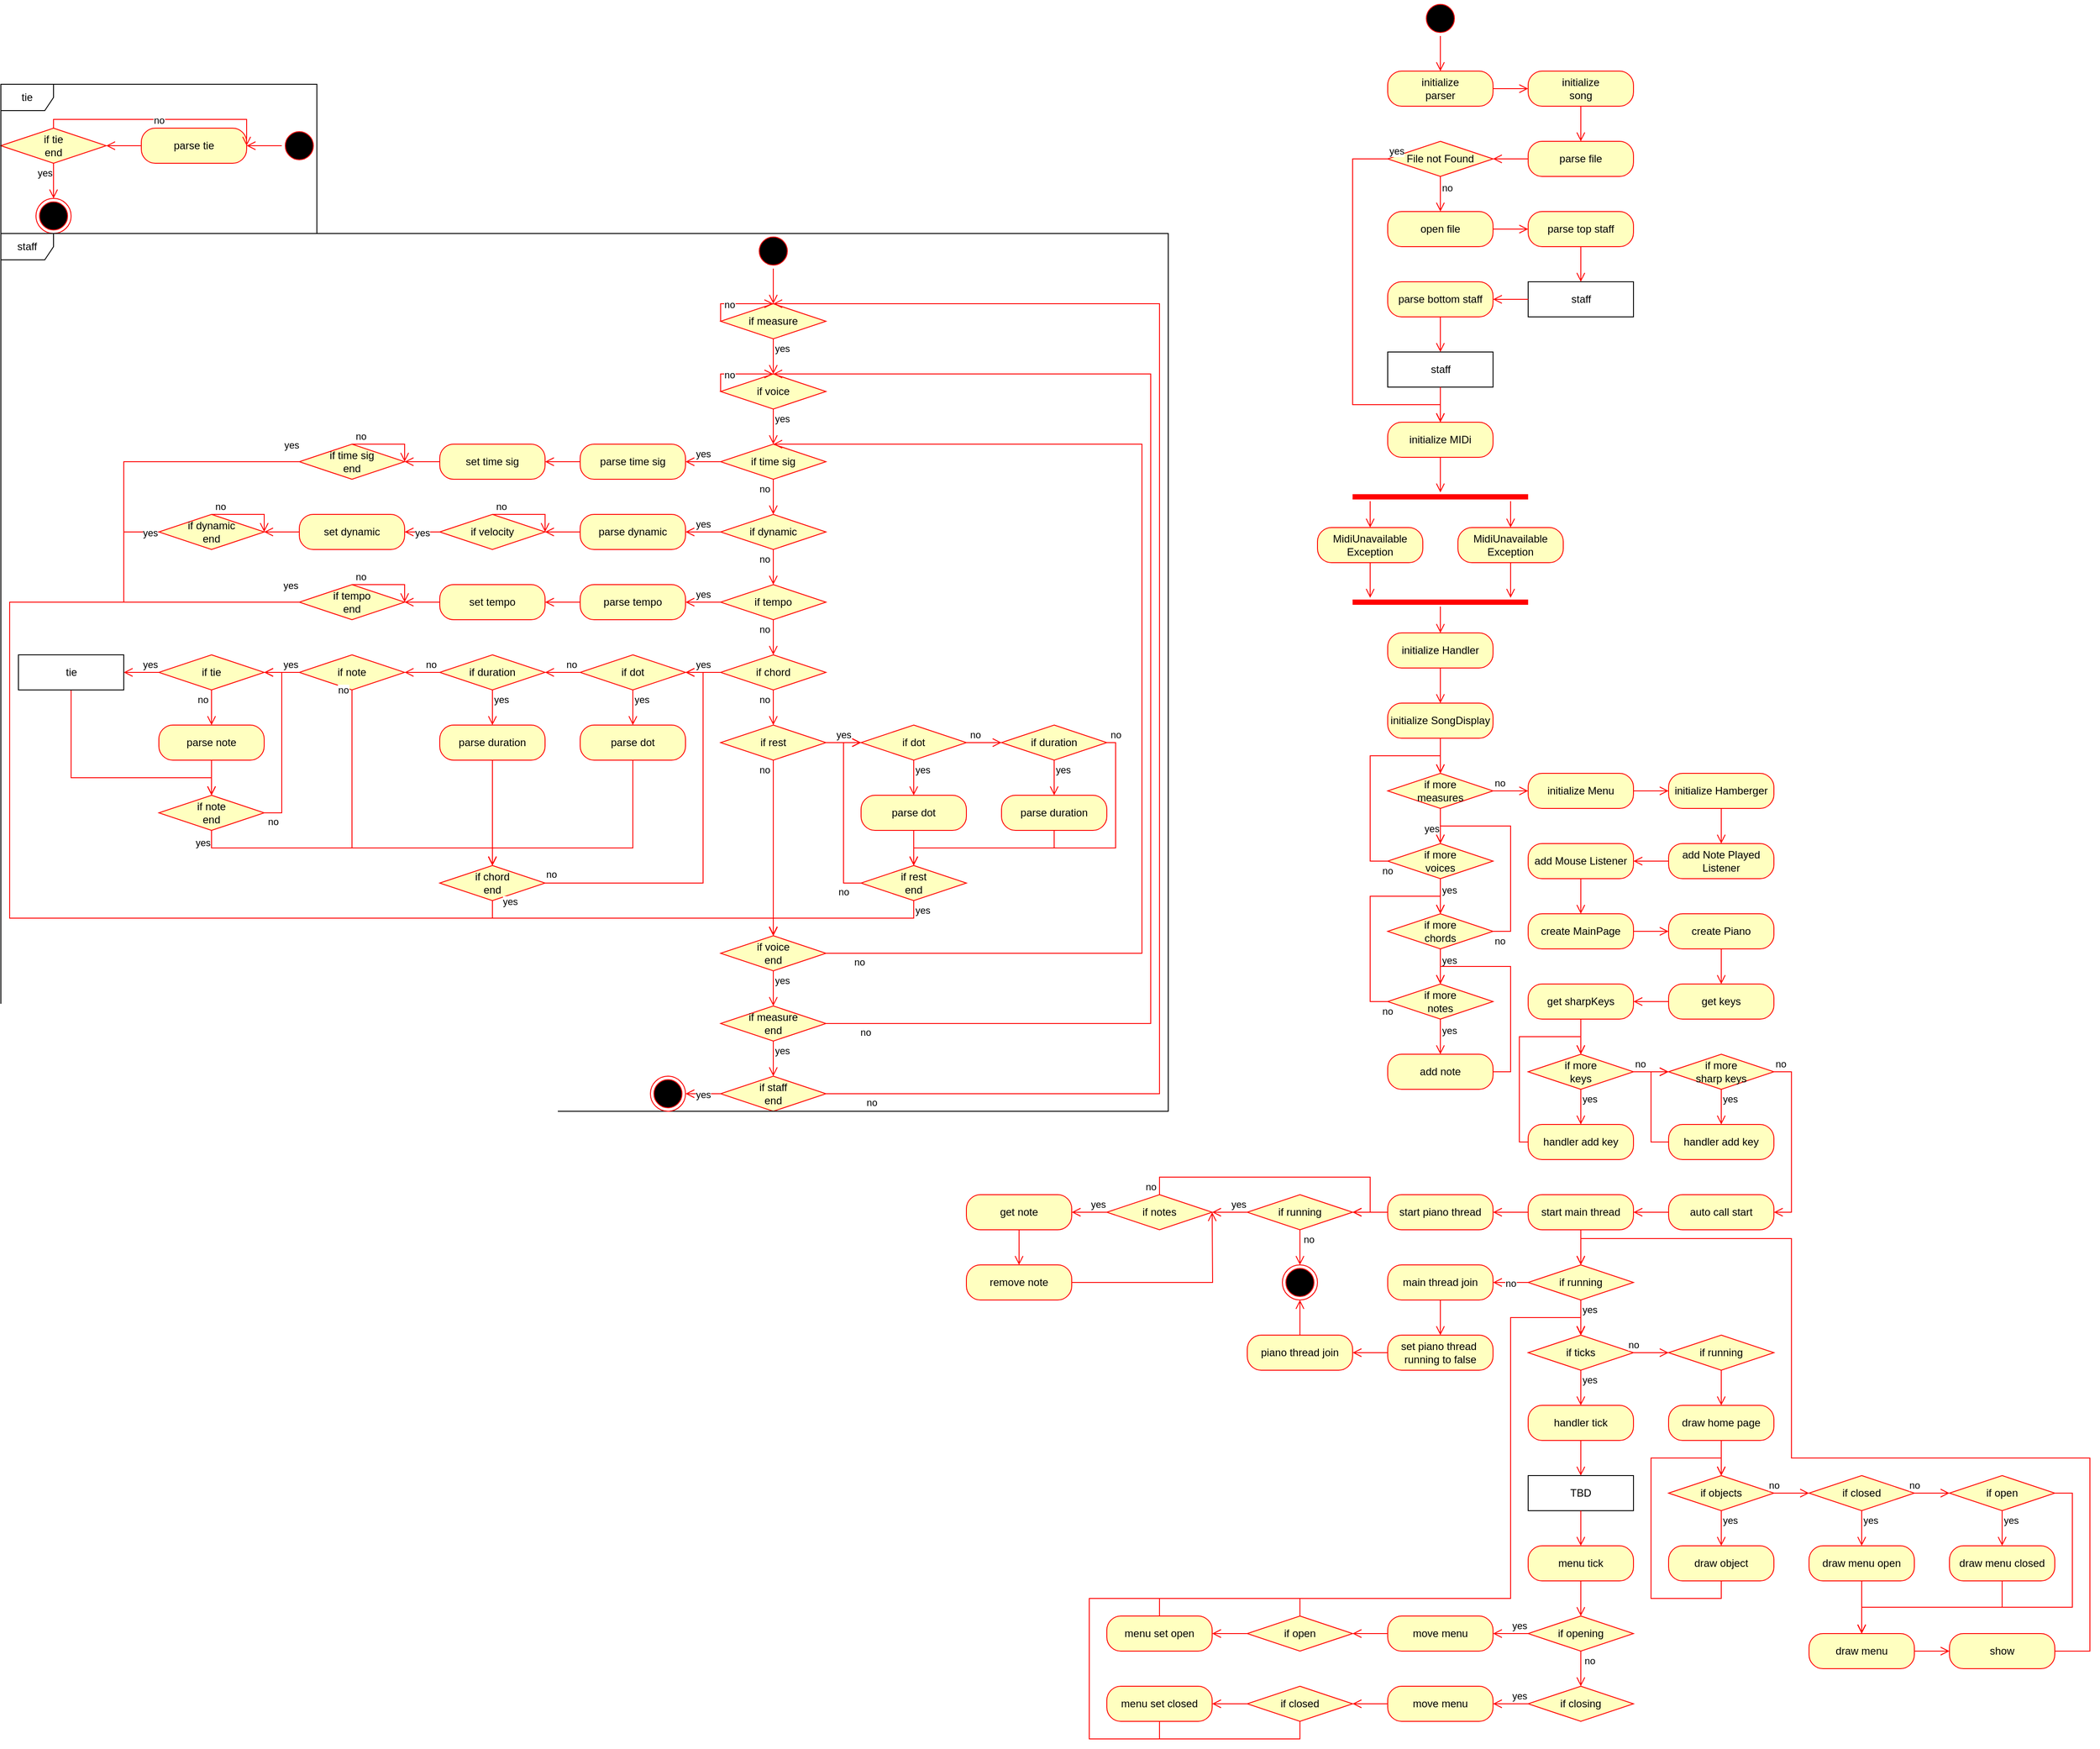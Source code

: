 <mxfile version="16.5.5" type="device"><diagram id="0jY_snoRnB8XiFh_G2yD" name="mainThread"><mxGraphModel dx="2648" dy="533" grid="1" gridSize="10" guides="1" tooltips="1" connect="1" arrows="1" fold="1" page="1" pageScale="1" pageWidth="850" pageHeight="1100" math="0" shadow="0"><root><mxCell id="0"/><mxCell id="1" parent="0"/><mxCell id="N6ZtM8GmoPNOEQLJa-ZA-1" value="" style="ellipse;html=1;shape=startState;fillColor=#000000;strokeColor=#ff0000;" parent="1" vertex="1"><mxGeometry x="400" width="40" height="40" as="geometry"/></mxCell><mxCell id="N6ZtM8GmoPNOEQLJa-ZA-2" value="" style="html=1;verticalAlign=bottom;endArrow=open;endSize=8;strokeColor=#ff0000;rounded=0;entryX=0.5;entryY=0;entryDx=0;entryDy=0;" parent="1" source="N6ZtM8GmoPNOEQLJa-ZA-1" target="N6ZtM8GmoPNOEQLJa-ZA-3" edge="1"><mxGeometry relative="1" as="geometry"><mxPoint x="420" y="80" as="targetPoint"/></mxGeometry></mxCell><mxCell id="N6ZtM8GmoPNOEQLJa-ZA-3" value="initialize &lt;br&gt;parser" style="rounded=1;whiteSpace=wrap;html=1;arcSize=40;fontColor=#000000;fillColor=#ffffc0;strokeColor=#ff0000;" parent="1" vertex="1"><mxGeometry x="360" y="80" width="120" height="40" as="geometry"/></mxCell><mxCell id="N6ZtM8GmoPNOEQLJa-ZA-4" value="" style="edgeStyle=orthogonalEdgeStyle;html=1;verticalAlign=bottom;endArrow=open;endSize=8;strokeColor=#ff0000;rounded=0;entryX=0;entryY=0.5;entryDx=0;entryDy=0;exitX=1;exitY=0.5;exitDx=0;exitDy=0;" parent="1" source="N6ZtM8GmoPNOEQLJa-ZA-3" target="N6ZtM8GmoPNOEQLJa-ZA-7" edge="1"><mxGeometry relative="1" as="geometry"><mxPoint x="420" y="210" as="targetPoint"/></mxGeometry></mxCell><mxCell id="N6ZtM8GmoPNOEQLJa-ZA-7" value="initialize &lt;br&gt;song" style="rounded=1;whiteSpace=wrap;html=1;arcSize=40;fontColor=#000000;fillColor=#ffffc0;strokeColor=#ff0000;" parent="1" vertex="1"><mxGeometry x="520" y="80" width="120" height="40" as="geometry"/></mxCell><mxCell id="N6ZtM8GmoPNOEQLJa-ZA-8" value="" style="edgeStyle=orthogonalEdgeStyle;html=1;verticalAlign=bottom;endArrow=open;endSize=8;strokeColor=#ff0000;rounded=0;entryX=0.5;entryY=0;entryDx=0;entryDy=0;exitX=0.5;exitY=1;exitDx=0;exitDy=0;" parent="1" source="N6ZtM8GmoPNOEQLJa-ZA-7" target="N6ZtM8GmoPNOEQLJa-ZA-15" edge="1"><mxGeometry relative="1" as="geometry"><mxPoint x="580" y="160" as="targetPoint"/><mxPoint x="600" y="150" as="sourcePoint"/></mxGeometry></mxCell><mxCell id="N6ZtM8GmoPNOEQLJa-ZA-15" value="parse file" style="rounded=1;whiteSpace=wrap;html=1;arcSize=40;fontColor=#000000;fillColor=#ffffc0;strokeColor=#ff0000;" parent="1" vertex="1"><mxGeometry x="520" y="160" width="120" height="40" as="geometry"/></mxCell><mxCell id="N6ZtM8GmoPNOEQLJa-ZA-16" value="File not Found" style="rhombus;whiteSpace=wrap;html=1;fillColor=#ffffc0;strokeColor=#ff0000;" parent="1" vertex="1"><mxGeometry x="360" y="160" width="120" height="40" as="geometry"/></mxCell><mxCell id="N6ZtM8GmoPNOEQLJa-ZA-17" value="yes" style="edgeStyle=orthogonalEdgeStyle;html=1;align=left;verticalAlign=bottom;endArrow=open;endSize=8;strokeColor=#ff0000;rounded=0;entryX=0.5;entryY=0;entryDx=0;entryDy=0;" parent="1" source="N6ZtM8GmoPNOEQLJa-ZA-16" target="N6ZtM8GmoPNOEQLJa-ZA-181" edge="1"><mxGeometry x="-1" relative="1" as="geometry"><mxPoint x="560" y="640" as="targetPoint"/><Array as="points"><mxPoint x="320" y="180"/><mxPoint x="320" y="460"/><mxPoint x="420" y="460"/></Array></mxGeometry></mxCell><mxCell id="N6ZtM8GmoPNOEQLJa-ZA-18" value="no" style="edgeStyle=orthogonalEdgeStyle;html=1;align=left;verticalAlign=top;endArrow=open;endSize=8;strokeColor=#ff0000;rounded=0;entryX=0.5;entryY=0;entryDx=0;entryDy=0;" parent="1" source="N6ZtM8GmoPNOEQLJa-ZA-16" target="N6ZtM8GmoPNOEQLJa-ZA-20" edge="1"><mxGeometry x="-1" relative="1" as="geometry"><mxPoint x="420" y="240" as="targetPoint"/></mxGeometry></mxCell><mxCell id="N6ZtM8GmoPNOEQLJa-ZA-19" value="" style="edgeStyle=orthogonalEdgeStyle;html=1;verticalAlign=bottom;endArrow=open;endSize=8;strokeColor=#ff0000;rounded=0;entryX=1;entryY=0.5;entryDx=0;entryDy=0;exitX=0;exitY=0.5;exitDx=0;exitDy=0;" parent="1" source="N6ZtM8GmoPNOEQLJa-ZA-15" target="N6ZtM8GmoPNOEQLJa-ZA-16" edge="1"><mxGeometry relative="1" as="geometry"><mxPoint x="590" y="170" as="targetPoint"/><mxPoint x="590" y="130" as="sourcePoint"/></mxGeometry></mxCell><mxCell id="N6ZtM8GmoPNOEQLJa-ZA-20" value="open file" style="rounded=1;whiteSpace=wrap;html=1;arcSize=40;fontColor=#000000;fillColor=#ffffc0;strokeColor=#ff0000;" parent="1" vertex="1"><mxGeometry x="360" y="240" width="120" height="40" as="geometry"/></mxCell><mxCell id="N6ZtM8GmoPNOEQLJa-ZA-26" value="" style="edgeStyle=orthogonalEdgeStyle;html=1;verticalAlign=bottom;endArrow=open;endSize=8;strokeColor=#ff0000;rounded=0;exitX=1;exitY=0.5;exitDx=0;exitDy=0;entryX=0;entryY=0.5;entryDx=0;entryDy=0;" parent="1" source="N6ZtM8GmoPNOEQLJa-ZA-20" target="N6ZtM8GmoPNOEQLJa-ZA-27" edge="1"><mxGeometry relative="1" as="geometry"><mxPoint x="420" y="310" as="targetPoint"/><mxPoint x="420" y="300" as="sourcePoint"/><Array as="points"><mxPoint x="500" y="260"/><mxPoint x="500" y="260"/></Array></mxGeometry></mxCell><mxCell id="N6ZtM8GmoPNOEQLJa-ZA-27" value="parse top staff" style="rounded=1;whiteSpace=wrap;html=1;arcSize=40;fontColor=#000000;fillColor=#ffffc0;strokeColor=#ff0000;" parent="1" vertex="1"><mxGeometry x="520" y="240" width="120" height="40" as="geometry"/></mxCell><mxCell id="N6ZtM8GmoPNOEQLJa-ZA-34" value="if measure" style="rhombus;whiteSpace=wrap;html=1;fillColor=#ffffc0;strokeColor=#ff0000;" parent="1" vertex="1"><mxGeometry x="-400" y="345" width="120" height="40" as="geometry"/></mxCell><mxCell id="N6ZtM8GmoPNOEQLJa-ZA-35" value="no" style="edgeStyle=orthogonalEdgeStyle;html=1;verticalAlign=bottom;endArrow=open;endSize=8;strokeColor=#ff0000;rounded=0;exitX=0;exitY=0.5;exitDx=0;exitDy=0;entryX=0.5;entryY=0;entryDx=0;entryDy=0;" parent="1" source="N6ZtM8GmoPNOEQLJa-ZA-34" target="N6ZtM8GmoPNOEQLJa-ZA-34" edge="1"><mxGeometry x="-0.75" y="-10" relative="1" as="geometry"><mxPoint x="-210" y="365" as="targetPoint"/><mxPoint x="-330.0" y="395" as="sourcePoint"/><mxPoint as="offset"/><Array as="points"><mxPoint x="-400" y="345"/></Array></mxGeometry></mxCell><mxCell id="N6ZtM8GmoPNOEQLJa-ZA-36" value="yes" style="edgeStyle=orthogonalEdgeStyle;html=1;verticalAlign=bottom;endArrow=open;endSize=8;strokeColor=#ff0000;rounded=0;exitX=0.5;exitY=1;exitDx=0;exitDy=0;entryX=0.5;entryY=0;entryDx=0;entryDy=0;" parent="1" source="N6ZtM8GmoPNOEQLJa-ZA-34" target="N6ZtM8GmoPNOEQLJa-ZA-37" edge="1"><mxGeometry y="10" relative="1" as="geometry"><mxPoint x="-340" y="425" as="targetPoint"/><mxPoint x="-270.0" y="375" as="sourcePoint"/><mxPoint as="offset"/></mxGeometry></mxCell><mxCell id="N6ZtM8GmoPNOEQLJa-ZA-37" value="if voice" style="rhombus;whiteSpace=wrap;html=1;fillColor=#ffffc0;strokeColor=#ff0000;" parent="1" vertex="1"><mxGeometry x="-400" y="425" width="120" height="40" as="geometry"/></mxCell><mxCell id="N6ZtM8GmoPNOEQLJa-ZA-40" style="edgeStyle=none;rounded=0;orthogonalLoop=1;jettySize=auto;html=1;entryX=1;entryY=0.5;entryDx=0;entryDy=0;" parent="1" edge="1"><mxGeometry relative="1" as="geometry"><mxPoint x="-280" y="445" as="sourcePoint"/><mxPoint x="-280" y="445" as="targetPoint"/></mxGeometry></mxCell><mxCell id="N6ZtM8GmoPNOEQLJa-ZA-42" value="yes" style="edgeStyle=orthogonalEdgeStyle;html=1;verticalAlign=bottom;endArrow=open;endSize=8;strokeColor=#ff0000;rounded=0;entryX=0.5;entryY=0;entryDx=0;entryDy=0;exitX=0.5;exitY=1;exitDx=0;exitDy=0;" parent="1" source="N6ZtM8GmoPNOEQLJa-ZA-37" target="N6ZtM8GmoPNOEQLJa-ZA-43" edge="1"><mxGeometry y="10" relative="1" as="geometry"><mxPoint x="-340" y="585" as="targetPoint"/><mxPoint x="-320" y="555" as="sourcePoint"/><mxPoint as="offset"/></mxGeometry></mxCell><mxCell id="N6ZtM8GmoPNOEQLJa-ZA-43" value="if time sig" style="rhombus;whiteSpace=wrap;html=1;fillColor=#ffffc0;strokeColor=#ff0000;" parent="1" vertex="1"><mxGeometry x="-400" y="505" width="120" height="40" as="geometry"/></mxCell><mxCell id="N6ZtM8GmoPNOEQLJa-ZA-45" value="yes" style="edgeStyle=orthogonalEdgeStyle;html=1;verticalAlign=bottom;endArrow=open;endSize=8;strokeColor=#ff0000;rounded=0;exitX=0;exitY=0.5;exitDx=0;exitDy=0;entryX=1;entryY=0.5;entryDx=0;entryDy=0;" parent="1" source="N6ZtM8GmoPNOEQLJa-ZA-43" target="N6ZtM8GmoPNOEQLJa-ZA-46" edge="1"><mxGeometry relative="1" as="geometry"><mxPoint x="-440" y="525" as="targetPoint"/><mxPoint x="-430.0" y="515" as="sourcePoint"/><mxPoint as="offset"/><Array as="points"/></mxGeometry></mxCell><mxCell id="N6ZtM8GmoPNOEQLJa-ZA-46" value="parse time sig" style="rounded=1;whiteSpace=wrap;html=1;arcSize=40;fontColor=#000000;fillColor=#ffffc0;strokeColor=#ff0000;" parent="1" vertex="1"><mxGeometry x="-560" y="505" width="120" height="40" as="geometry"/></mxCell><mxCell id="N6ZtM8GmoPNOEQLJa-ZA-48" value="set time sig" style="rounded=1;whiteSpace=wrap;html=1;arcSize=40;fontColor=#000000;fillColor=#ffffc0;strokeColor=#ff0000;" parent="1" vertex="1"><mxGeometry x="-720" y="505" width="120" height="40" as="geometry"/></mxCell><mxCell id="N6ZtM8GmoPNOEQLJa-ZA-49" value="" style="edgeStyle=orthogonalEdgeStyle;html=1;verticalAlign=bottom;endArrow=open;endSize=8;strokeColor=#ff0000;rounded=0;entryX=1;entryY=0.5;entryDx=0;entryDy=0;exitX=0;exitY=0.5;exitDx=0;exitDy=0;" parent="1" source="N6ZtM8GmoPNOEQLJa-ZA-46" target="N6ZtM8GmoPNOEQLJa-ZA-48" edge="1"><mxGeometry y="20" relative="1" as="geometry"><mxPoint x="-430" y="535" as="targetPoint"/><mxPoint x="-580" y="565" as="sourcePoint"/><mxPoint as="offset"/><Array as="points"/></mxGeometry></mxCell><mxCell id="N6ZtM8GmoPNOEQLJa-ZA-51" value="" style="edgeStyle=orthogonalEdgeStyle;html=1;verticalAlign=bottom;endArrow=open;endSize=8;strokeColor=#ff0000;rounded=0;exitX=0;exitY=0.5;exitDx=0;exitDy=0;entryX=1;entryY=0.5;entryDx=0;entryDy=0;" parent="1" source="N6ZtM8GmoPNOEQLJa-ZA-48" target="N6ZtM8GmoPNOEQLJa-ZA-65" edge="1"><mxGeometry y="10" relative="1" as="geometry"><mxPoint x="-750" y="545" as="targetPoint"/><mxPoint x="-390" y="535" as="sourcePoint"/><mxPoint as="offset"/><Array as="points"/></mxGeometry></mxCell><mxCell id="N6ZtM8GmoPNOEQLJa-ZA-52" value="no" style="edgeStyle=orthogonalEdgeStyle;html=1;verticalAlign=bottom;endArrow=open;endSize=8;strokeColor=#ff0000;rounded=0;exitX=0;exitY=0.5;exitDx=0;exitDy=0;entryX=0.5;entryY=0;entryDx=0;entryDy=0;" parent="1" source="N6ZtM8GmoPNOEQLJa-ZA-37" target="N6ZtM8GmoPNOEQLJa-ZA-37" edge="1"><mxGeometry x="-0.75" y="-10" relative="1" as="geometry"><mxPoint x="-490" y="445" as="targetPoint"/><mxPoint x="-270" y="455" as="sourcePoint"/><mxPoint as="offset"/><Array as="points"><mxPoint x="-400" y="425"/></Array></mxGeometry></mxCell><mxCell id="N6ZtM8GmoPNOEQLJa-ZA-54" value="no" style="edgeStyle=orthogonalEdgeStyle;html=1;verticalAlign=bottom;endArrow=open;endSize=8;strokeColor=#ff0000;rounded=0;exitX=0.5;exitY=1;exitDx=0;exitDy=0;entryX=0.5;entryY=0;entryDx=0;entryDy=0;" parent="1" source="N6ZtM8GmoPNOEQLJa-ZA-43" target="N6ZtM8GmoPNOEQLJa-ZA-64" edge="1"><mxGeometry y="-10" relative="1" as="geometry"><mxPoint x="-340" y="565" as="targetPoint"/><mxPoint x="-270" y="375" as="sourcePoint"/><mxPoint as="offset"/><Array as="points"/></mxGeometry></mxCell><mxCell id="N6ZtM8GmoPNOEQLJa-ZA-56" value="yes" style="edgeStyle=orthogonalEdgeStyle;html=1;verticalAlign=bottom;endArrow=open;endSize=8;strokeColor=#ff0000;rounded=0;exitX=0;exitY=0.5;exitDx=0;exitDy=0;entryX=1;entryY=0.5;entryDx=0;entryDy=0;" parent="1" source="N6ZtM8GmoPNOEQLJa-ZA-64" target="N6ZtM8GmoPNOEQLJa-ZA-57" edge="1"><mxGeometry relative="1" as="geometry"><mxPoint x="-440" y="605" as="targetPoint"/><mxPoint x="-400" y="605.0" as="sourcePoint"/><mxPoint as="offset"/><Array as="points"/></mxGeometry></mxCell><mxCell id="N6ZtM8GmoPNOEQLJa-ZA-57" value="parse dynamic" style="rounded=1;whiteSpace=wrap;html=1;arcSize=40;fontColor=#000000;fillColor=#ffffc0;strokeColor=#ff0000;" parent="1" vertex="1"><mxGeometry x="-560" y="585" width="120" height="40" as="geometry"/></mxCell><mxCell id="N6ZtM8GmoPNOEQLJa-ZA-58" value="set dynamic" style="rounded=1;whiteSpace=wrap;html=1;arcSize=40;fontColor=#000000;fillColor=#ffffc0;strokeColor=#ff0000;" parent="1" vertex="1"><mxGeometry x="-880" y="585" width="120" height="40" as="geometry"/></mxCell><mxCell id="N6ZtM8GmoPNOEQLJa-ZA-59" value="" style="edgeStyle=orthogonalEdgeStyle;html=1;verticalAlign=bottom;endArrow=open;endSize=8;strokeColor=#ff0000;rounded=0;exitX=0;exitY=0.5;exitDx=0;exitDy=0;entryX=1;entryY=0.5;entryDx=0;entryDy=0;" parent="1" source="N6ZtM8GmoPNOEQLJa-ZA-57" target="N6ZtM8GmoPNOEQLJa-ZA-68" edge="1"><mxGeometry y="20" relative="1" as="geometry"><mxPoint x="-590" y="605" as="targetPoint"/><mxPoint x="-580" y="645" as="sourcePoint"/><mxPoint as="offset"/><Array as="points"/></mxGeometry></mxCell><mxCell id="N6ZtM8GmoPNOEQLJa-ZA-60" value="if dynamic&lt;br&gt;end" style="rhombus;whiteSpace=wrap;html=1;fillColor=#ffffc0;strokeColor=#ff0000;" parent="1" vertex="1"><mxGeometry x="-1040" y="585" width="120" height="40" as="geometry"/></mxCell><mxCell id="N6ZtM8GmoPNOEQLJa-ZA-61" value="" style="edgeStyle=orthogonalEdgeStyle;html=1;verticalAlign=bottom;endArrow=open;endSize=8;strokeColor=#ff0000;rounded=0;exitX=0;exitY=0.5;exitDx=0;exitDy=0;entryX=1;entryY=0.5;entryDx=0;entryDy=0;" parent="1" source="N6ZtM8GmoPNOEQLJa-ZA-58" target="N6ZtM8GmoPNOEQLJa-ZA-60" edge="1"><mxGeometry y="10" relative="1" as="geometry"><mxPoint x="-920" y="565" as="targetPoint"/><mxPoint x="-550" y="615" as="sourcePoint"/><mxPoint as="offset"/><Array as="points"/></mxGeometry></mxCell><mxCell id="N6ZtM8GmoPNOEQLJa-ZA-62" value="no" style="edgeStyle=orthogonalEdgeStyle;html=1;verticalAlign=bottom;endArrow=open;endSize=8;strokeColor=#ff0000;rounded=0;exitX=0.5;exitY=0;exitDx=0;exitDy=0;entryX=1;entryY=0.5;entryDx=0;entryDy=0;" parent="1" source="N6ZtM8GmoPNOEQLJa-ZA-60" target="N6ZtM8GmoPNOEQLJa-ZA-60" edge="1"><mxGeometry x="-0.75" relative="1" as="geometry"><mxPoint x="-980" y="595" as="targetPoint"/><mxPoint x="-430" y="455" as="sourcePoint"/><mxPoint as="offset"/><Array as="points"><mxPoint x="-920" y="585"/></Array></mxGeometry></mxCell><mxCell id="N6ZtM8GmoPNOEQLJa-ZA-63" value="yes" style="edgeStyle=orthogonalEdgeStyle;html=1;verticalAlign=bottom;endArrow=open;endSize=8;strokeColor=#ff0000;rounded=0;exitX=0;exitY=0.5;exitDx=0;exitDy=0;entryX=0.5;entryY=0;entryDx=0;entryDy=0;" parent="1" source="N6ZtM8GmoPNOEQLJa-ZA-60" target="N6ZtM8GmoPNOEQLJa-ZA-142" edge="1"><mxGeometry x="-0.987" y="10" relative="1" as="geometry"><mxPoint x="-1220" y="1045" as="targetPoint"/><mxPoint x="-550" y="615" as="sourcePoint"/><mxPoint as="offset"/><Array as="points"><mxPoint x="-1080" y="605"/><mxPoint x="-1080" y="685"/><mxPoint x="-1210" y="685"/><mxPoint x="-1210" y="1045"/><mxPoint x="-340" y="1045"/></Array></mxGeometry></mxCell><mxCell id="N6ZtM8GmoPNOEQLJa-ZA-64" value="if dynamic" style="rhombus;whiteSpace=wrap;html=1;fillColor=#ffffc0;strokeColor=#ff0000;" parent="1" vertex="1"><mxGeometry x="-400" y="585" width="120" height="40" as="geometry"/></mxCell><mxCell id="N6ZtM8GmoPNOEQLJa-ZA-65" value="if time sig&lt;br&gt;end" style="rhombus;whiteSpace=wrap;html=1;fillColor=#ffffc0;strokeColor=#ff0000;" parent="1" vertex="1"><mxGeometry x="-880" y="505" width="120" height="40" as="geometry"/></mxCell><mxCell id="N6ZtM8GmoPNOEQLJa-ZA-66" value="no" style="edgeStyle=orthogonalEdgeStyle;html=1;verticalAlign=bottom;endArrow=open;endSize=8;strokeColor=#ff0000;rounded=0;exitX=0.5;exitY=0;exitDx=0;exitDy=0;entryX=1;entryY=0.5;entryDx=0;entryDy=0;" parent="1" source="N6ZtM8GmoPNOEQLJa-ZA-65" target="N6ZtM8GmoPNOEQLJa-ZA-65" edge="1"><mxGeometry x="-0.75" relative="1" as="geometry"><mxPoint x="-820" y="515" as="targetPoint"/><mxPoint x="-270" y="375" as="sourcePoint"/><mxPoint as="offset"/><Array as="points"><mxPoint x="-760" y="505"/></Array></mxGeometry></mxCell><mxCell id="N6ZtM8GmoPNOEQLJa-ZA-67" value="yes" style="edgeStyle=orthogonalEdgeStyle;html=1;verticalAlign=bottom;endArrow=open;endSize=8;strokeColor=#ff0000;rounded=0;exitX=0;exitY=0.5;exitDx=0;exitDy=0;entryX=0.5;entryY=0;entryDx=0;entryDy=0;" parent="1" source="N6ZtM8GmoPNOEQLJa-ZA-65" target="N6ZtM8GmoPNOEQLJa-ZA-142" edge="1"><mxGeometry x="-0.989" y="-10" relative="1" as="geometry"><mxPoint x="-1220" y="1045" as="targetPoint"/><mxPoint x="-390" y="535" as="sourcePoint"/><mxPoint as="offset"/><Array as="points"><mxPoint x="-1080" y="525"/><mxPoint x="-1080" y="685"/><mxPoint x="-1210" y="685"/><mxPoint x="-1210" y="1045"/><mxPoint x="-340" y="1045"/></Array></mxGeometry></mxCell><mxCell id="N6ZtM8GmoPNOEQLJa-ZA-68" value="if velocity" style="rhombus;whiteSpace=wrap;html=1;fillColor=#ffffc0;strokeColor=#ff0000;" parent="1" vertex="1"><mxGeometry x="-720" y="585" width="120" height="40" as="geometry"/></mxCell><mxCell id="N6ZtM8GmoPNOEQLJa-ZA-69" value="no" style="edgeStyle=orthogonalEdgeStyle;html=1;verticalAlign=bottom;endArrow=open;endSize=8;strokeColor=#ff0000;rounded=0;exitX=0.5;exitY=0;exitDx=0;exitDy=0;entryX=1;entryY=0.5;entryDx=0;entryDy=0;" parent="1" source="N6ZtM8GmoPNOEQLJa-ZA-68" target="N6ZtM8GmoPNOEQLJa-ZA-68" edge="1"><mxGeometry x="-0.75" relative="1" as="geometry"><mxPoint x="-680" y="635" as="targetPoint"/><mxPoint x="-130" y="495" as="sourcePoint"/><mxPoint as="offset"/><Array as="points"><mxPoint x="-600" y="585"/></Array></mxGeometry></mxCell><mxCell id="N6ZtM8GmoPNOEQLJa-ZA-70" value="yes" style="edgeStyle=orthogonalEdgeStyle;html=1;verticalAlign=bottom;endArrow=open;endSize=8;strokeColor=#ff0000;rounded=0;exitX=0;exitY=0.5;exitDx=0;exitDy=0;entryX=1;entryY=0.5;entryDx=0;entryDy=0;" parent="1" source="N6ZtM8GmoPNOEQLJa-ZA-68" target="N6ZtM8GmoPNOEQLJa-ZA-58" edge="1"><mxGeometry y="10" relative="1" as="geometry"><mxPoint x="-750" y="665.0" as="targetPoint"/><mxPoint x="-250" y="655" as="sourcePoint"/><mxPoint as="offset"/><Array as="points"/></mxGeometry></mxCell><mxCell id="N6ZtM8GmoPNOEQLJa-ZA-71" value="if tempo" style="rhombus;whiteSpace=wrap;html=1;fillColor=#ffffc0;strokeColor=#ff0000;" parent="1" vertex="1"><mxGeometry x="-400" y="665" width="120" height="40" as="geometry"/></mxCell><mxCell id="N6ZtM8GmoPNOEQLJa-ZA-72" value="yes" style="edgeStyle=orthogonalEdgeStyle;html=1;verticalAlign=bottom;endArrow=open;endSize=8;strokeColor=#ff0000;rounded=0;exitX=0;exitY=0.5;exitDx=0;exitDy=0;entryX=1;entryY=0.5;entryDx=0;entryDy=0;" parent="1" source="N6ZtM8GmoPNOEQLJa-ZA-71" target="N6ZtM8GmoPNOEQLJa-ZA-73" edge="1"><mxGeometry relative="1" as="geometry"><mxPoint x="-440" y="685" as="targetPoint"/><mxPoint x="-430.0" y="675" as="sourcePoint"/><mxPoint as="offset"/><Array as="points"/></mxGeometry></mxCell><mxCell id="N6ZtM8GmoPNOEQLJa-ZA-73" value="parse tempo" style="rounded=1;whiteSpace=wrap;html=1;arcSize=40;fontColor=#000000;fillColor=#ffffc0;strokeColor=#ff0000;" parent="1" vertex="1"><mxGeometry x="-560" y="665" width="120" height="40" as="geometry"/></mxCell><mxCell id="N6ZtM8GmoPNOEQLJa-ZA-74" value="set tempo" style="rounded=1;whiteSpace=wrap;html=1;arcSize=40;fontColor=#000000;fillColor=#ffffc0;strokeColor=#ff0000;" parent="1" vertex="1"><mxGeometry x="-720" y="665" width="120" height="40" as="geometry"/></mxCell><mxCell id="N6ZtM8GmoPNOEQLJa-ZA-75" value="" style="edgeStyle=orthogonalEdgeStyle;html=1;verticalAlign=bottom;endArrow=open;endSize=8;strokeColor=#ff0000;rounded=0;entryX=1;entryY=0.5;entryDx=0;entryDy=0;exitX=0;exitY=0.5;exitDx=0;exitDy=0;" parent="1" source="N6ZtM8GmoPNOEQLJa-ZA-73" target="N6ZtM8GmoPNOEQLJa-ZA-74" edge="1"><mxGeometry y="20" relative="1" as="geometry"><mxPoint x="-430" y="695" as="targetPoint"/><mxPoint x="-580" y="725" as="sourcePoint"/><mxPoint as="offset"/><Array as="points"/></mxGeometry></mxCell><mxCell id="N6ZtM8GmoPNOEQLJa-ZA-76" value="" style="edgeStyle=orthogonalEdgeStyle;html=1;verticalAlign=bottom;endArrow=open;endSize=8;strokeColor=#ff0000;rounded=0;exitX=0;exitY=0.5;exitDx=0;exitDy=0;entryX=1;entryY=0.5;entryDx=0;entryDy=0;" parent="1" source="N6ZtM8GmoPNOEQLJa-ZA-74" target="N6ZtM8GmoPNOEQLJa-ZA-77" edge="1"><mxGeometry y="10" relative="1" as="geometry"><mxPoint x="-750" y="705" as="targetPoint"/><mxPoint x="-390" y="695" as="sourcePoint"/><mxPoint as="offset"/><Array as="points"/></mxGeometry></mxCell><mxCell id="N6ZtM8GmoPNOEQLJa-ZA-77" value="if tempo&lt;br&gt;end" style="rhombus;whiteSpace=wrap;html=1;fillColor=#ffffc0;strokeColor=#ff0000;" parent="1" vertex="1"><mxGeometry x="-880" y="665" width="120" height="40" as="geometry"/></mxCell><mxCell id="N6ZtM8GmoPNOEQLJa-ZA-78" value="no" style="edgeStyle=orthogonalEdgeStyle;html=1;verticalAlign=bottom;endArrow=open;endSize=8;strokeColor=#ff0000;rounded=0;exitX=0.5;exitY=0;exitDx=0;exitDy=0;entryX=1;entryY=0.5;entryDx=0;entryDy=0;" parent="1" source="N6ZtM8GmoPNOEQLJa-ZA-77" target="N6ZtM8GmoPNOEQLJa-ZA-77" edge="1"><mxGeometry x="-0.75" relative="1" as="geometry"><mxPoint x="-820" y="675" as="targetPoint"/><mxPoint x="-270" y="535" as="sourcePoint"/><mxPoint as="offset"/><Array as="points"><mxPoint x="-760" y="665"/></Array></mxGeometry></mxCell><mxCell id="N6ZtM8GmoPNOEQLJa-ZA-79" value="yes" style="edgeStyle=orthogonalEdgeStyle;html=1;verticalAlign=bottom;endArrow=open;endSize=8;strokeColor=#ff0000;rounded=0;exitX=0;exitY=0.5;exitDx=0;exitDy=0;entryX=0.5;entryY=0;entryDx=0;entryDy=0;" parent="1" source="N6ZtM8GmoPNOEQLJa-ZA-77" target="N6ZtM8GmoPNOEQLJa-ZA-142" edge="1"><mxGeometry x="-0.987" y="-10" relative="1" as="geometry"><mxPoint x="-1230" y="1045" as="targetPoint"/><mxPoint x="-390" y="695" as="sourcePoint"/><mxPoint as="offset"/><Array as="points"><mxPoint x="-1210" y="685"/><mxPoint x="-1210" y="1045"/><mxPoint x="-340" y="1045"/></Array></mxGeometry></mxCell><mxCell id="N6ZtM8GmoPNOEQLJa-ZA-80" value="no" style="edgeStyle=orthogonalEdgeStyle;html=1;verticalAlign=bottom;endArrow=open;endSize=8;strokeColor=#ff0000;rounded=0;entryX=0.5;entryY=0;entryDx=0;entryDy=0;exitX=0.5;exitY=1;exitDx=0;exitDy=0;" parent="1" source="N6ZtM8GmoPNOEQLJa-ZA-64" target="N6ZtM8GmoPNOEQLJa-ZA-71" edge="1"><mxGeometry y="-10" relative="1" as="geometry"><mxPoint x="-330" y="595.0" as="targetPoint"/><mxPoint x="-310" y="635" as="sourcePoint"/><mxPoint as="offset"/><Array as="points"/></mxGeometry></mxCell><mxCell id="N6ZtM8GmoPNOEQLJa-ZA-81" value="no" style="edgeStyle=orthogonalEdgeStyle;html=1;verticalAlign=bottom;endArrow=open;endSize=8;strokeColor=#ff0000;rounded=0;exitX=0.5;exitY=1;exitDx=0;exitDy=0;entryX=0.5;entryY=0;entryDx=0;entryDy=0;" parent="1" source="N6ZtM8GmoPNOEQLJa-ZA-71" target="N6ZtM8GmoPNOEQLJa-ZA-82" edge="1"><mxGeometry y="-10" relative="1" as="geometry"><mxPoint x="-340" y="725" as="targetPoint"/><mxPoint x="-340.28" y="735.0" as="sourcePoint"/><mxPoint as="offset"/><Array as="points"/></mxGeometry></mxCell><mxCell id="N6ZtM8GmoPNOEQLJa-ZA-82" value="if chord" style="rhombus;whiteSpace=wrap;html=1;fillColor=#ffffc0;strokeColor=#ff0000;" parent="1" vertex="1"><mxGeometry x="-400" y="745" width="120" height="40" as="geometry"/></mxCell><mxCell id="N6ZtM8GmoPNOEQLJa-ZA-83" value="if dot" style="rhombus;whiteSpace=wrap;html=1;fillColor=#ffffc0;strokeColor=#ff0000;" parent="1" vertex="1"><mxGeometry x="-560" y="745" width="120" height="40" as="geometry"/></mxCell><mxCell id="N6ZtM8GmoPNOEQLJa-ZA-84" value="yes" style="edgeStyle=orthogonalEdgeStyle;html=1;verticalAlign=bottom;endArrow=open;endSize=8;strokeColor=#ff0000;rounded=0;exitX=0;exitY=0.5;exitDx=0;exitDy=0;entryX=1;entryY=0.5;entryDx=0;entryDy=0;" parent="1" source="N6ZtM8GmoPNOEQLJa-ZA-82" target="N6ZtM8GmoPNOEQLJa-ZA-83" edge="1"><mxGeometry relative="1" as="geometry"><mxPoint x="-430" y="715.0" as="targetPoint"/><mxPoint x="-390" y="715.0" as="sourcePoint"/><mxPoint as="offset"/><Array as="points"/></mxGeometry></mxCell><mxCell id="N6ZtM8GmoPNOEQLJa-ZA-85" value="yes" style="edgeStyle=orthogonalEdgeStyle;html=1;verticalAlign=bottom;endArrow=open;endSize=8;strokeColor=#ff0000;rounded=0;exitX=0.5;exitY=1;exitDx=0;exitDy=0;entryX=0.5;entryY=0;entryDx=0;entryDy=0;" parent="1" source="N6ZtM8GmoPNOEQLJa-ZA-83" target="N6ZtM8GmoPNOEQLJa-ZA-86" edge="1"><mxGeometry y="10" relative="1" as="geometry"><mxPoint x="-500" y="805" as="targetPoint"/><mxPoint x="-390" y="775" as="sourcePoint"/><mxPoint as="offset"/><Array as="points"/></mxGeometry></mxCell><mxCell id="N6ZtM8GmoPNOEQLJa-ZA-86" value="parse dot" style="rounded=1;whiteSpace=wrap;html=1;arcSize=40;fontColor=#000000;fillColor=#ffffc0;strokeColor=#ff0000;" parent="1" vertex="1"><mxGeometry x="-560" y="825" width="120" height="40" as="geometry"/></mxCell><mxCell id="N6ZtM8GmoPNOEQLJa-ZA-87" value="no" style="edgeStyle=orthogonalEdgeStyle;html=1;verticalAlign=bottom;endArrow=open;endSize=8;strokeColor=#ff0000;rounded=0;exitX=0;exitY=0.5;exitDx=0;exitDy=0;entryX=1;entryY=0.5;entryDx=0;entryDy=0;" parent="1" source="N6ZtM8GmoPNOEQLJa-ZA-83" target="N6ZtM8GmoPNOEQLJa-ZA-88" edge="1"><mxGeometry x="-0.5" relative="1" as="geometry"><mxPoint x="-600" y="765" as="targetPoint"/><mxPoint x="-330" y="715.0" as="sourcePoint"/><mxPoint as="offset"/><Array as="points"/></mxGeometry></mxCell><mxCell id="N6ZtM8GmoPNOEQLJa-ZA-88" value="if duration" style="rhombus;whiteSpace=wrap;html=1;fillColor=#ffffc0;strokeColor=#ff0000;" parent="1" vertex="1"><mxGeometry x="-720" y="745" width="120" height="40" as="geometry"/></mxCell><mxCell id="N6ZtM8GmoPNOEQLJa-ZA-89" value="yes" style="edgeStyle=orthogonalEdgeStyle;html=1;verticalAlign=bottom;endArrow=open;endSize=8;strokeColor=#ff0000;rounded=0;exitX=0.5;exitY=1;exitDx=0;exitDy=0;entryX=0.5;entryY=0;entryDx=0;entryDy=0;" parent="1" source="N6ZtM8GmoPNOEQLJa-ZA-88" target="N6ZtM8GmoPNOEQLJa-ZA-90" edge="1"><mxGeometry y="10" relative="1" as="geometry"><mxPoint x="-660" y="810" as="targetPoint"/><mxPoint x="-490" y="795" as="sourcePoint"/><mxPoint as="offset"/><Array as="points"/></mxGeometry></mxCell><mxCell id="N6ZtM8GmoPNOEQLJa-ZA-90" value="parse duration" style="rounded=1;whiteSpace=wrap;html=1;arcSize=40;fontColor=#000000;fillColor=#ffffc0;strokeColor=#ff0000;" parent="1" vertex="1"><mxGeometry x="-720" y="825" width="120" height="40" as="geometry"/></mxCell><mxCell id="N6ZtM8GmoPNOEQLJa-ZA-91" value="if note" style="rhombus;whiteSpace=wrap;html=1;fillColor=#ffffc0;strokeColor=#ff0000;" parent="1" vertex="1"><mxGeometry x="-880" y="745" width="120" height="40" as="geometry"/></mxCell><mxCell id="N6ZtM8GmoPNOEQLJa-ZA-92" value="no" style="edgeStyle=orthogonalEdgeStyle;html=1;verticalAlign=bottom;endArrow=open;endSize=8;strokeColor=#ff0000;rounded=0;entryX=1;entryY=0.5;entryDx=0;entryDy=0;exitX=0;exitY=0.5;exitDx=0;exitDy=0;" parent="1" source="N6ZtM8GmoPNOEQLJa-ZA-88" target="N6ZtM8GmoPNOEQLJa-ZA-91" edge="1"><mxGeometry x="-0.5" relative="1" as="geometry"><mxPoint x="-590" y="775" as="targetPoint"/><mxPoint x="-730" y="785" as="sourcePoint"/><mxPoint as="offset"/><Array as="points"/></mxGeometry></mxCell><mxCell id="N6ZtM8GmoPNOEQLJa-ZA-93" value="if tie" style="rhombus;whiteSpace=wrap;html=1;fillColor=#ffffc0;strokeColor=#ff0000;" parent="1" vertex="1"><mxGeometry x="-1040" y="745" width="120" height="40" as="geometry"/></mxCell><mxCell id="N6ZtM8GmoPNOEQLJa-ZA-94" value="yes" style="edgeStyle=orthogonalEdgeStyle;html=1;verticalAlign=bottom;endArrow=open;endSize=8;strokeColor=#ff0000;rounded=0;exitX=0;exitY=0.5;exitDx=0;exitDy=0;entryX=1;entryY=0.5;entryDx=0;entryDy=0;" parent="1" source="N6ZtM8GmoPNOEQLJa-ZA-91" target="N6ZtM8GmoPNOEQLJa-ZA-93" edge="1"><mxGeometry x="-0.5" relative="1" as="geometry"><mxPoint x="-940" y="765" as="targetPoint"/><mxPoint x="-890" y="795" as="sourcePoint"/><mxPoint as="offset"/><Array as="points"/></mxGeometry></mxCell><mxCell id="N6ZtM8GmoPNOEQLJa-ZA-95" value="no" style="edgeStyle=orthogonalEdgeStyle;html=1;verticalAlign=bottom;endArrow=open;endSize=8;strokeColor=#ff0000;rounded=0;exitX=0.5;exitY=1;exitDx=0;exitDy=0;entryX=0.5;entryY=0;entryDx=0;entryDy=0;" parent="1" source="N6ZtM8GmoPNOEQLJa-ZA-93" target="N6ZtM8GmoPNOEQLJa-ZA-96" edge="1"><mxGeometry y="-10" relative="1" as="geometry"><mxPoint x="-980" y="805" as="targetPoint"/><mxPoint x="-870" y="775" as="sourcePoint"/><mxPoint as="offset"/><Array as="points"/></mxGeometry></mxCell><mxCell id="N6ZtM8GmoPNOEQLJa-ZA-96" value="parse note" style="rounded=1;whiteSpace=wrap;html=1;arcSize=40;fontColor=#000000;fillColor=#ffffc0;strokeColor=#ff0000;" parent="1" vertex="1"><mxGeometry x="-1040" y="825" width="120" height="40" as="geometry"/></mxCell><mxCell id="N6ZtM8GmoPNOEQLJa-ZA-97" value="yes" style="edgeStyle=orthogonalEdgeStyle;html=1;verticalAlign=bottom;endArrow=open;endSize=8;strokeColor=#ff0000;rounded=0;exitX=0;exitY=0.5;exitDx=0;exitDy=0;entryX=1;entryY=0.5;entryDx=0;entryDy=0;" parent="1" source="N6ZtM8GmoPNOEQLJa-ZA-93" target="N6ZtM8GmoPNOEQLJa-ZA-125" edge="1"><mxGeometry x="-0.5" relative="1" as="geometry"><mxPoint x="-1080" y="765" as="targetPoint"/><mxPoint x="-870" y="775" as="sourcePoint"/><mxPoint as="offset"/><Array as="points"/></mxGeometry></mxCell><mxCell id="N6ZtM8GmoPNOEQLJa-ZA-110" value="" style="group" parent="1" vertex="1" connectable="0"><mxGeometry x="-1220" y="95" width="360" height="170" as="geometry"/></mxCell><mxCell id="N6ZtM8GmoPNOEQLJa-ZA-98" value="parse tie" style="rounded=1;whiteSpace=wrap;html=1;arcSize=40;fontColor=#000000;fillColor=#ffffc0;strokeColor=#ff0000;" parent="N6ZtM8GmoPNOEQLJa-ZA-110" vertex="1"><mxGeometry x="160" y="50" width="120" height="40" as="geometry"/></mxCell><mxCell id="N6ZtM8GmoPNOEQLJa-ZA-99" value="if tie&lt;br&gt;end" style="rhombus;whiteSpace=wrap;html=1;fillColor=#ffffc0;strokeColor=#ff0000;" parent="N6ZtM8GmoPNOEQLJa-ZA-110" vertex="1"><mxGeometry y="50" width="120" height="40" as="geometry"/></mxCell><mxCell id="N6ZtM8GmoPNOEQLJa-ZA-100" value="" style="edgeStyle=orthogonalEdgeStyle;html=1;verticalAlign=bottom;endArrow=open;endSize=8;strokeColor=#ff0000;rounded=0;exitX=0;exitY=0.5;exitDx=0;exitDy=0;entryX=1;entryY=0.5;entryDx=0;entryDy=0;" parent="N6ZtM8GmoPNOEQLJa-ZA-110" source="N6ZtM8GmoPNOEQLJa-ZA-98" target="N6ZtM8GmoPNOEQLJa-ZA-99" edge="1"><mxGeometry y="-10" relative="1" as="geometry"><mxPoint x="290" y="80" as="targetPoint"/><mxPoint x="330" y="80" as="sourcePoint"/><mxPoint as="offset"/><Array as="points"/></mxGeometry></mxCell><mxCell id="N6ZtM8GmoPNOEQLJa-ZA-101" value="no" style="edgeStyle=orthogonalEdgeStyle;html=1;verticalAlign=bottom;endArrow=open;endSize=8;strokeColor=#ff0000;rounded=0;exitX=0.5;exitY=0;exitDx=0;exitDy=0;entryX=1;entryY=0.5;entryDx=0;entryDy=0;" parent="N6ZtM8GmoPNOEQLJa-ZA-110" source="N6ZtM8GmoPNOEQLJa-ZA-99" target="N6ZtM8GmoPNOEQLJa-ZA-98" edge="1"><mxGeometry y="-10" relative="1" as="geometry"><mxPoint x="390" y="140" as="targetPoint"/><mxPoint x="390" y="100" as="sourcePoint"/><mxPoint as="offset"/><Array as="points"><mxPoint x="60" y="40"/><mxPoint x="280" y="40"/></Array></mxGeometry></mxCell><mxCell id="N6ZtM8GmoPNOEQLJa-ZA-102" value="tie" style="shape=umlFrame;whiteSpace=wrap;html=1;" parent="N6ZtM8GmoPNOEQLJa-ZA-110" vertex="1"><mxGeometry width="360" height="170" as="geometry"/></mxCell><mxCell id="N6ZtM8GmoPNOEQLJa-ZA-106" value="" style="ellipse;html=1;shape=endState;fillColor=#000000;strokeColor=#ff0000;" parent="N6ZtM8GmoPNOEQLJa-ZA-110" vertex="1"><mxGeometry x="40" y="130" width="40" height="40" as="geometry"/></mxCell><mxCell id="N6ZtM8GmoPNOEQLJa-ZA-107" value="yes" style="edgeStyle=orthogonalEdgeStyle;html=1;verticalAlign=bottom;endArrow=open;endSize=8;strokeColor=#ff0000;rounded=0;entryX=0.5;entryY=0;entryDx=0;entryDy=0;exitX=0.5;exitY=1;exitDx=0;exitDy=0;" parent="N6ZtM8GmoPNOEQLJa-ZA-110" source="N6ZtM8GmoPNOEQLJa-ZA-99" target="N6ZtM8GmoPNOEQLJa-ZA-106" edge="1"><mxGeometry y="-10" relative="1" as="geometry"><mxPoint x="170" y="150" as="targetPoint"/><mxPoint x="340" y="120" as="sourcePoint"/><mxPoint as="offset"/><Array as="points"><mxPoint x="60" y="100"/><mxPoint x="60" y="100"/></Array></mxGeometry></mxCell><mxCell id="N6ZtM8GmoPNOEQLJa-ZA-108" value="" style="ellipse;html=1;shape=startState;fillColor=#000000;strokeColor=#ff0000;" parent="N6ZtM8GmoPNOEQLJa-ZA-110" vertex="1"><mxGeometry x="320" y="50" width="40" height="40" as="geometry"/></mxCell><mxCell id="N6ZtM8GmoPNOEQLJa-ZA-109" value="" style="edgeStyle=orthogonalEdgeStyle;html=1;verticalAlign=bottom;endArrow=open;endSize=8;strokeColor=#ff0000;rounded=0;exitX=0;exitY=0.5;exitDx=0;exitDy=0;entryX=1;entryY=0.5;entryDx=0;entryDy=0;" parent="N6ZtM8GmoPNOEQLJa-ZA-110" source="N6ZtM8GmoPNOEQLJa-ZA-108" target="N6ZtM8GmoPNOEQLJa-ZA-98" edge="1"><mxGeometry relative="1" as="geometry"><mxPoint x="345" y="140" as="targetPoint"/></mxGeometry></mxCell><mxCell id="N6ZtM8GmoPNOEQLJa-ZA-112" value="if note&lt;br&gt;end" style="rhombus;whiteSpace=wrap;html=1;fillColor=#ffffc0;strokeColor=#ff0000;" parent="1" vertex="1"><mxGeometry x="-1040" y="905" width="120" height="40" as="geometry"/></mxCell><mxCell id="N6ZtM8GmoPNOEQLJa-ZA-113" value="" style="edgeStyle=orthogonalEdgeStyle;html=1;verticalAlign=bottom;endArrow=open;endSize=8;strokeColor=#ff0000;rounded=0;exitX=0.5;exitY=1;exitDx=0;exitDy=0;entryX=0.5;entryY=0;entryDx=0;entryDy=0;" parent="1" source="N6ZtM8GmoPNOEQLJa-ZA-96" target="N6ZtM8GmoPNOEQLJa-ZA-112" edge="1"><mxGeometry y="10" relative="1" as="geometry"><mxPoint x="-910" y="615" as="targetPoint"/><mxPoint x="-870" y="615" as="sourcePoint"/><mxPoint as="offset"/><Array as="points"/></mxGeometry></mxCell><mxCell id="N6ZtM8GmoPNOEQLJa-ZA-114" value="" style="edgeStyle=orthogonalEdgeStyle;html=1;verticalAlign=bottom;endArrow=open;endSize=8;strokeColor=#ff0000;rounded=0;exitX=0.5;exitY=1;exitDx=0;exitDy=0;entryX=0.5;entryY=0;entryDx=0;entryDy=0;" parent="1" source="N6ZtM8GmoPNOEQLJa-ZA-125" target="N6ZtM8GmoPNOEQLJa-ZA-112" edge="1"><mxGeometry y="10" relative="1" as="geometry"><mxPoint x="-980" y="905" as="targetPoint"/><mxPoint x="-1140" y="785" as="sourcePoint"/><mxPoint as="offset"/><Array as="points"><mxPoint x="-1140" y="885"/><mxPoint x="-980" y="885"/></Array></mxGeometry></mxCell><mxCell id="N6ZtM8GmoPNOEQLJa-ZA-115" value="" style="edgeStyle=orthogonalEdgeStyle;html=1;verticalAlign=bottom;endArrow=open;endSize=8;strokeColor=#ff0000;rounded=0;exitX=1;exitY=0.5;exitDx=0;exitDy=0;entryX=1;entryY=0.5;entryDx=0;entryDy=0;" parent="1" source="N6ZtM8GmoPNOEQLJa-ZA-112" target="N6ZtM8GmoPNOEQLJa-ZA-93" edge="1"><mxGeometry y="10" relative="1" as="geometry"><mxPoint x="-910" y="855" as="targetPoint"/><mxPoint x="-1130" y="795" as="sourcePoint"/><mxPoint as="offset"/><Array as="points"><mxPoint x="-900" y="925"/><mxPoint x="-900" y="765"/></Array></mxGeometry></mxCell><mxCell id="N6ZtM8GmoPNOEQLJa-ZA-116" value="no" style="edgeLabel;html=1;align=center;verticalAlign=middle;resizable=0;points=[];" parent="N6ZtM8GmoPNOEQLJa-ZA-115" vertex="1" connectable="0"><mxGeometry x="-0.608" y="1" relative="1" as="geometry"><mxPoint x="-9" y="29" as="offset"/></mxGeometry></mxCell><mxCell id="N6ZtM8GmoPNOEQLJa-ZA-117" value="if chord &lt;br&gt;end" style="rhombus;whiteSpace=wrap;html=1;fillColor=#ffffc0;strokeColor=#ff0000;" parent="1" vertex="1"><mxGeometry x="-720" y="985" width="120" height="40" as="geometry"/></mxCell><mxCell id="N6ZtM8GmoPNOEQLJa-ZA-118" value="" style="edgeStyle=orthogonalEdgeStyle;html=1;verticalAlign=bottom;endArrow=open;endSize=8;strokeColor=#ff0000;rounded=0;exitX=0.5;exitY=1;exitDx=0;exitDy=0;entryX=0.5;entryY=0;entryDx=0;entryDy=0;" parent="1" source="N6ZtM8GmoPNOEQLJa-ZA-90" target="N6ZtM8GmoPNOEQLJa-ZA-117" edge="1"><mxGeometry y="10" relative="1" as="geometry"><mxPoint x="-970" y="915" as="targetPoint"/><mxPoint x="-970" y="875" as="sourcePoint"/><mxPoint as="offset"/><Array as="points"/></mxGeometry></mxCell><mxCell id="N6ZtM8GmoPNOEQLJa-ZA-119" value="" style="edgeStyle=orthogonalEdgeStyle;html=1;verticalAlign=bottom;endArrow=open;endSize=8;strokeColor=#ff0000;rounded=0;exitX=0.5;exitY=1;exitDx=0;exitDy=0;entryX=0.5;entryY=0;entryDx=0;entryDy=0;" parent="1" source="N6ZtM8GmoPNOEQLJa-ZA-86" target="N6ZtM8GmoPNOEQLJa-ZA-117" edge="1"><mxGeometry y="10" relative="1" as="geometry"><mxPoint x="-650" y="995" as="targetPoint"/><mxPoint x="-650" y="875" as="sourcePoint"/><mxPoint as="offset"/><Array as="points"><mxPoint x="-500" y="965"/><mxPoint x="-660" y="965"/></Array></mxGeometry></mxCell><mxCell id="N6ZtM8GmoPNOEQLJa-ZA-120" value="" style="edgeStyle=orthogonalEdgeStyle;html=1;verticalAlign=bottom;endArrow=open;endSize=8;strokeColor=#ff0000;rounded=0;exitX=0.5;exitY=1;exitDx=0;exitDy=0;" parent="1" source="N6ZtM8GmoPNOEQLJa-ZA-112" target="N6ZtM8GmoPNOEQLJa-ZA-117" edge="1"><mxGeometry y="10" relative="1" as="geometry"><mxPoint x="-650" y="995" as="targetPoint"/><mxPoint x="-490" y="875" as="sourcePoint"/><mxPoint as="offset"/><Array as="points"/></mxGeometry></mxCell><mxCell id="N6ZtM8GmoPNOEQLJa-ZA-121" value="yes" style="edgeLabel;html=1;align=center;verticalAlign=middle;resizable=0;points=[];" parent="N6ZtM8GmoPNOEQLJa-ZA-120" vertex="1" connectable="0"><mxGeometry x="-0.925" relative="1" as="geometry"><mxPoint x="-10" as="offset"/></mxGeometry></mxCell><mxCell id="N6ZtM8GmoPNOEQLJa-ZA-122" value="" style="edgeStyle=orthogonalEdgeStyle;html=1;verticalAlign=bottom;endArrow=open;endSize=8;strokeColor=#ff0000;rounded=0;exitX=1;exitY=0.5;exitDx=0;exitDy=0;entryX=1;entryY=0.5;entryDx=0;entryDy=0;" parent="1" source="N6ZtM8GmoPNOEQLJa-ZA-117" target="N6ZtM8GmoPNOEQLJa-ZA-83" edge="1"><mxGeometry y="10" relative="1" as="geometry"><mxPoint x="-650" y="995" as="targetPoint"/><mxPoint x="-970" y="955" as="sourcePoint"/><mxPoint as="offset"/><Array as="points"><mxPoint x="-420" y="1005"/><mxPoint x="-420" y="765"/></Array></mxGeometry></mxCell><mxCell id="N6ZtM8GmoPNOEQLJa-ZA-123" value="no" style="edgeLabel;html=1;align=center;verticalAlign=middle;resizable=0;points=[];" parent="N6ZtM8GmoPNOEQLJa-ZA-122" vertex="1" connectable="0"><mxGeometry x="-0.925" relative="1" as="geometry"><mxPoint x="-10" y="-10" as="offset"/></mxGeometry></mxCell><mxCell id="N6ZtM8GmoPNOEQLJa-ZA-124" value="no" style="edgeStyle=orthogonalEdgeStyle;html=1;verticalAlign=bottom;endArrow=open;endSize=8;strokeColor=#ff0000;rounded=0;exitX=0.5;exitY=1;exitDx=0;exitDy=0;entryX=0.5;entryY=0;entryDx=0;entryDy=0;" parent="1" source="N6ZtM8GmoPNOEQLJa-ZA-91" target="N6ZtM8GmoPNOEQLJa-ZA-117" edge="1"><mxGeometry x="-0.952" y="-10" relative="1" as="geometry"><mxPoint x="-1220" y="725" as="targetPoint"/><mxPoint x="-1030" y="615.0" as="sourcePoint"/><mxPoint as="offset"/><Array as="points"><mxPoint x="-820" y="965"/><mxPoint x="-660" y="965"/></Array></mxGeometry></mxCell><mxCell id="N6ZtM8GmoPNOEQLJa-ZA-125" value="tie" style="html=1;" parent="1" vertex="1"><mxGeometry x="-1200" y="745" width="120" height="40" as="geometry"/></mxCell><mxCell id="N6ZtM8GmoPNOEQLJa-ZA-126" value="if rest" style="rhombus;whiteSpace=wrap;html=1;fillColor=#ffffc0;strokeColor=#ff0000;" parent="1" vertex="1"><mxGeometry x="-400" y="825" width="120" height="40" as="geometry"/></mxCell><mxCell id="N6ZtM8GmoPNOEQLJa-ZA-127" value="no" style="edgeStyle=orthogonalEdgeStyle;html=1;verticalAlign=bottom;endArrow=open;endSize=8;strokeColor=#ff0000;rounded=0;entryX=0.5;entryY=0;entryDx=0;entryDy=0;exitX=0.5;exitY=1;exitDx=0;exitDy=0;" parent="1" source="N6ZtM8GmoPNOEQLJa-ZA-82" target="N6ZtM8GmoPNOEQLJa-ZA-126" edge="1"><mxGeometry y="-10" relative="1" as="geometry"><mxPoint x="-330" y="755.0" as="targetPoint"/><mxPoint x="-360" y="795" as="sourcePoint"/><mxPoint as="offset"/><Array as="points"/></mxGeometry></mxCell><mxCell id="N6ZtM8GmoPNOEQLJa-ZA-128" value="yes" style="edgeStyle=orthogonalEdgeStyle;html=1;verticalAlign=bottom;endArrow=open;endSize=8;strokeColor=#ff0000;rounded=0;exitX=1;exitY=0.5;exitDx=0;exitDy=0;entryX=0;entryY=0.5;entryDx=0;entryDy=0;" parent="1" source="N6ZtM8GmoPNOEQLJa-ZA-126" target="N6ZtM8GmoPNOEQLJa-ZA-129" edge="1"><mxGeometry relative="1" as="geometry"><mxPoint x="-240" y="845" as="targetPoint"/><mxPoint x="-390" y="695" as="sourcePoint"/><mxPoint as="offset"/><Array as="points"/></mxGeometry></mxCell><mxCell id="N6ZtM8GmoPNOEQLJa-ZA-129" value="if dot" style="rhombus;whiteSpace=wrap;html=1;fillColor=#ffffc0;strokeColor=#ff0000;" parent="1" vertex="1"><mxGeometry x="-240" y="825" width="120" height="40" as="geometry"/></mxCell><mxCell id="N6ZtM8GmoPNOEQLJa-ZA-130" value="yes" style="edgeStyle=orthogonalEdgeStyle;html=1;verticalAlign=bottom;endArrow=open;endSize=8;strokeColor=#ff0000;rounded=0;entryX=0.5;entryY=0;entryDx=0;entryDy=0;exitX=0.5;exitY=1;exitDx=0;exitDy=0;" parent="1" source="N6ZtM8GmoPNOEQLJa-ZA-129" target="N6ZtM8GmoPNOEQLJa-ZA-131" edge="1"><mxGeometry y="10" relative="1" as="geometry"><mxPoint x="20" y="1065" as="targetPoint"/><mxPoint x="-10" y="935" as="sourcePoint"/><mxPoint as="offset"/><Array as="points"/></mxGeometry></mxCell><mxCell id="N6ZtM8GmoPNOEQLJa-ZA-131" value="parse dot" style="rounded=1;whiteSpace=wrap;html=1;arcSize=40;fontColor=#000000;fillColor=#ffffc0;strokeColor=#ff0000;" parent="1" vertex="1"><mxGeometry x="-240" y="905" width="120" height="40" as="geometry"/></mxCell><mxCell id="N6ZtM8GmoPNOEQLJa-ZA-132" value="no" style="edgeStyle=orthogonalEdgeStyle;html=1;verticalAlign=bottom;endArrow=open;endSize=8;strokeColor=#ff0000;rounded=0;exitX=1;exitY=0.5;exitDx=0;exitDy=0;entryX=0;entryY=0.5;entryDx=0;entryDy=0;" parent="1" source="N6ZtM8GmoPNOEQLJa-ZA-129" target="N6ZtM8GmoPNOEQLJa-ZA-133" edge="1"><mxGeometry x="-0.5" relative="1" as="geometry"><mxPoint x="-80" y="1025.0" as="targetPoint"/><mxPoint x="-50" y="1055" as="sourcePoint"/><mxPoint as="offset"/><Array as="points"/></mxGeometry></mxCell><mxCell id="N6ZtM8GmoPNOEQLJa-ZA-133" value="if duration" style="rhombus;whiteSpace=wrap;html=1;fillColor=#ffffc0;strokeColor=#ff0000;" parent="1" vertex="1"><mxGeometry x="-80" y="825" width="120" height="40" as="geometry"/></mxCell><mxCell id="N6ZtM8GmoPNOEQLJa-ZA-134" value="yes" style="edgeStyle=orthogonalEdgeStyle;html=1;verticalAlign=bottom;endArrow=open;endSize=8;strokeColor=#ff0000;rounded=0;exitX=0.5;exitY=1;exitDx=0;exitDy=0;entryX=0.5;entryY=0;entryDx=0;entryDy=0;" parent="1" source="N6ZtM8GmoPNOEQLJa-ZA-133" target="N6ZtM8GmoPNOEQLJa-ZA-135" edge="1"><mxGeometry y="10" relative="1" as="geometry"><mxPoint x="-140" y="1070" as="targetPoint"/><mxPoint x="30" y="1055" as="sourcePoint"/><mxPoint as="offset"/><Array as="points"/></mxGeometry></mxCell><mxCell id="N6ZtM8GmoPNOEQLJa-ZA-135" value="parse duration" style="rounded=1;whiteSpace=wrap;html=1;arcSize=40;fontColor=#000000;fillColor=#ffffc0;strokeColor=#ff0000;" parent="1" vertex="1"><mxGeometry x="-80" y="905" width="120" height="40" as="geometry"/></mxCell><mxCell id="N6ZtM8GmoPNOEQLJa-ZA-136" value="no" style="edgeStyle=orthogonalEdgeStyle;html=1;verticalAlign=bottom;endArrow=open;endSize=8;strokeColor=#ff0000;rounded=0;exitX=1;exitY=0.5;exitDx=0;exitDy=0;entryX=0.5;entryY=0;entryDx=0;entryDy=0;" parent="1" source="N6ZtM8GmoPNOEQLJa-ZA-133" target="N6ZtM8GmoPNOEQLJa-ZA-141" edge="1"><mxGeometry x="-0.947" relative="1" as="geometry"><mxPoint x="70" y="925" as="targetPoint"/><mxPoint x="-210" y="1045" as="sourcePoint"/><mxPoint as="offset"/><Array as="points"><mxPoint x="50" y="845"/><mxPoint x="50" y="965"/><mxPoint x="-180" y="965"/></Array></mxGeometry></mxCell><mxCell id="N6ZtM8GmoPNOEQLJa-ZA-137" value="" style="edgeStyle=orthogonalEdgeStyle;html=1;verticalAlign=bottom;endArrow=open;endSize=8;strokeColor=#ff0000;rounded=0;exitX=0.5;exitY=1;exitDx=0;exitDy=0;entryX=0.5;entryY=0;entryDx=0;entryDy=0;" parent="1" source="N6ZtM8GmoPNOEQLJa-ZA-135" target="N6ZtM8GmoPNOEQLJa-ZA-141" edge="1"><mxGeometry y="10" relative="1" as="geometry"><mxPoint x="-140" y="1245.0" as="targetPoint"/><mxPoint x="-450" y="1135" as="sourcePoint"/><mxPoint as="offset"/><Array as="points"/></mxGeometry></mxCell><mxCell id="N6ZtM8GmoPNOEQLJa-ZA-138" value="" style="edgeStyle=orthogonalEdgeStyle;html=1;verticalAlign=bottom;endArrow=open;endSize=8;strokeColor=#ff0000;rounded=0;exitX=0.5;exitY=1;exitDx=0;exitDy=0;entryX=0.5;entryY=0;entryDx=0;entryDy=0;" parent="1" source="N6ZtM8GmoPNOEQLJa-ZA-131" target="N6ZtM8GmoPNOEQLJa-ZA-141" edge="1"><mxGeometry y="10" relative="1" as="geometry"><mxPoint x="-140" y="1245.0" as="targetPoint"/><mxPoint x="-130" y="1135" as="sourcePoint"/><mxPoint as="offset"/><Array as="points"><mxPoint x="-180" y="955"/><mxPoint x="-180" y="955"/></Array></mxGeometry></mxCell><mxCell id="N6ZtM8GmoPNOEQLJa-ZA-139" value="" style="edgeStyle=orthogonalEdgeStyle;html=1;verticalAlign=bottom;endArrow=open;endSize=8;strokeColor=#ff0000;rounded=0;exitX=0;exitY=0.5;exitDx=0;exitDy=0;entryX=0;entryY=0.5;entryDx=0;entryDy=0;" parent="1" source="N6ZtM8GmoPNOEQLJa-ZA-141" target="N6ZtM8GmoPNOEQLJa-ZA-129" edge="1"><mxGeometry y="10" relative="1" as="geometry"><mxPoint x="-260.03" y="855" as="targetPoint"/><mxPoint x="-260.03" y="1015" as="sourcePoint"/><mxPoint as="offset"/><Array as="points"><mxPoint x="-260" y="1005"/><mxPoint x="-260" y="845"/></Array></mxGeometry></mxCell><mxCell id="N6ZtM8GmoPNOEQLJa-ZA-140" value="no" style="edgeLabel;html=1;align=center;verticalAlign=middle;resizable=0;points=[];" parent="N6ZtM8GmoPNOEQLJa-ZA-139" vertex="1" connectable="0"><mxGeometry x="-0.925" relative="1" as="geometry"><mxPoint x="-13" y="10" as="offset"/></mxGeometry></mxCell><mxCell id="N6ZtM8GmoPNOEQLJa-ZA-141" value="if rest&lt;br&gt;end" style="rhombus;whiteSpace=wrap;html=1;fillColor=#ffffc0;strokeColor=#ff0000;" parent="1" vertex="1"><mxGeometry x="-240" y="985" width="120" height="40" as="geometry"/></mxCell><mxCell id="N6ZtM8GmoPNOEQLJa-ZA-142" value="if voice&lt;br&gt;end" style="rhombus;whiteSpace=wrap;html=1;fillColor=#ffffc0;strokeColor=#ff0000;" parent="1" vertex="1"><mxGeometry x="-400" y="1065" width="120" height="40" as="geometry"/></mxCell><mxCell id="N6ZtM8GmoPNOEQLJa-ZA-143" value="no" style="edgeStyle=orthogonalEdgeStyle;html=1;verticalAlign=bottom;endArrow=open;endSize=8;strokeColor=#ff0000;rounded=0;entryX=0.5;entryY=0;entryDx=0;entryDy=0;exitX=0.5;exitY=1;exitDx=0;exitDy=0;" parent="1" source="N6ZtM8GmoPNOEQLJa-ZA-126" target="N6ZtM8GmoPNOEQLJa-ZA-142" edge="1"><mxGeometry x="-0.8" y="-10" relative="1" as="geometry"><mxPoint x="-330" y="835" as="targetPoint"/><mxPoint x="-330" y="795" as="sourcePoint"/><mxPoint as="offset"/><Array as="points"/></mxGeometry></mxCell><mxCell id="N6ZtM8GmoPNOEQLJa-ZA-144" value="yes" style="edgeStyle=orthogonalEdgeStyle;html=1;verticalAlign=bottom;endArrow=open;endSize=8;strokeColor=#ff0000;rounded=0;exitX=0.5;exitY=1;exitDx=0;exitDy=0;entryX=0.5;entryY=0;entryDx=0;entryDy=0;" parent="1" source="N6ZtM8GmoPNOEQLJa-ZA-141" target="N6ZtM8GmoPNOEQLJa-ZA-142" edge="1"><mxGeometry x="-0.8" y="-10" relative="1" as="geometry"><mxPoint x="-230" y="855" as="targetPoint"/><mxPoint x="-270" y="855" as="sourcePoint"/><mxPoint x="10" y="10" as="offset"/><Array as="points"/></mxGeometry></mxCell><mxCell id="N6ZtM8GmoPNOEQLJa-ZA-145" value="yes" style="edgeStyle=orthogonalEdgeStyle;html=1;verticalAlign=bottom;endArrow=open;endSize=8;strokeColor=#ff0000;rounded=0;exitX=0.5;exitY=1;exitDx=0;exitDy=0;entryX=0.5;entryY=0;entryDx=0;entryDy=0;" parent="1" source="N6ZtM8GmoPNOEQLJa-ZA-117" target="N6ZtM8GmoPNOEQLJa-ZA-142" edge="1"><mxGeometry x="-0.778" y="10" relative="1" as="geometry"><mxPoint x="-410" y="1050" as="targetPoint"/><mxPoint x="-170" y="1035" as="sourcePoint"/><mxPoint as="offset"/><Array as="points"/></mxGeometry></mxCell><mxCell id="N6ZtM8GmoPNOEQLJa-ZA-146" value="" style="edgeStyle=orthogonalEdgeStyle;html=1;verticalAlign=bottom;endArrow=open;endSize=8;strokeColor=#ff0000;rounded=0;exitX=1;exitY=0.5;exitDx=0;exitDy=0;entryX=0.5;entryY=0;entryDx=0;entryDy=0;" parent="1" source="N6ZtM8GmoPNOEQLJa-ZA-142" target="N6ZtM8GmoPNOEQLJa-ZA-43" edge="1"><mxGeometry y="10" relative="1" as="geometry"><mxPoint x="80" y="525" as="targetPoint"/><mxPoint x="-230" y="1015" as="sourcePoint"/><mxPoint as="offset"/><Array as="points"><mxPoint x="80" y="1085"/><mxPoint x="80" y="505"/></Array></mxGeometry></mxCell><mxCell id="N6ZtM8GmoPNOEQLJa-ZA-147" value="no" style="edgeLabel;html=1;align=center;verticalAlign=middle;resizable=0;points=[];" parent="N6ZtM8GmoPNOEQLJa-ZA-146" vertex="1" connectable="0"><mxGeometry x="-0.925" relative="1" as="geometry"><mxPoint x="-13" y="10" as="offset"/></mxGeometry></mxCell><mxCell id="N6ZtM8GmoPNOEQLJa-ZA-148" value="if measure&lt;br&gt;end" style="rhombus;whiteSpace=wrap;html=1;fillColor=#ffffc0;strokeColor=#ff0000;" parent="1" vertex="1"><mxGeometry x="-400" y="1145" width="120" height="40" as="geometry"/></mxCell><mxCell id="N6ZtM8GmoPNOEQLJa-ZA-149" value="yes" style="edgeStyle=orthogonalEdgeStyle;html=1;verticalAlign=bottom;endArrow=open;endSize=8;strokeColor=#ff0000;rounded=0;entryX=0.5;entryY=0;entryDx=0;entryDy=0;exitX=0.5;exitY=1;exitDx=0;exitDy=0;" parent="1" source="N6ZtM8GmoPNOEQLJa-ZA-142" target="N6ZtM8GmoPNOEQLJa-ZA-148" edge="1"><mxGeometry y="10" relative="1" as="geometry"><mxPoint x="-170" y="915" as="targetPoint"/><mxPoint x="-330" y="1115" as="sourcePoint"/><mxPoint as="offset"/><Array as="points"/></mxGeometry></mxCell><mxCell id="N6ZtM8GmoPNOEQLJa-ZA-150" value="" style="edgeStyle=orthogonalEdgeStyle;html=1;verticalAlign=bottom;endArrow=open;endSize=8;strokeColor=#ff0000;rounded=0;exitX=1;exitY=0.5;exitDx=0;exitDy=0;entryX=0.5;entryY=0;entryDx=0;entryDy=0;" parent="1" source="N6ZtM8GmoPNOEQLJa-ZA-148" target="N6ZtM8GmoPNOEQLJa-ZA-37" edge="1"><mxGeometry y="10" relative="1" as="geometry"><mxPoint x="-330" y="515" as="targetPoint"/><mxPoint x="-270" y="1095.0" as="sourcePoint"/><mxPoint as="offset"/><Array as="points"><mxPoint x="90" y="1165"/><mxPoint x="90" y="425"/></Array></mxGeometry></mxCell><mxCell id="N6ZtM8GmoPNOEQLJa-ZA-151" value="no" style="edgeLabel;html=1;align=center;verticalAlign=middle;resizable=0;points=[];" parent="N6ZtM8GmoPNOEQLJa-ZA-150" vertex="1" connectable="0"><mxGeometry x="-0.925" relative="1" as="geometry"><mxPoint x="-13" y="10" as="offset"/></mxGeometry></mxCell><mxCell id="N6ZtM8GmoPNOEQLJa-ZA-153" value="if staff &lt;br&gt;end" style="rhombus;whiteSpace=wrap;html=1;fillColor=#ffffc0;strokeColor=#ff0000;" parent="1" vertex="1"><mxGeometry x="-400" y="1225" width="120" height="40" as="geometry"/></mxCell><mxCell id="N6ZtM8GmoPNOEQLJa-ZA-154" value="yes" style="edgeStyle=orthogonalEdgeStyle;html=1;verticalAlign=bottom;endArrow=open;endSize=8;strokeColor=#ff0000;rounded=0;entryX=0.5;entryY=0;entryDx=0;entryDy=0;exitX=0.5;exitY=1;exitDx=0;exitDy=0;" parent="1" source="N6ZtM8GmoPNOEQLJa-ZA-148" target="N6ZtM8GmoPNOEQLJa-ZA-153" edge="1"><mxGeometry y="10" relative="1" as="geometry"><mxPoint x="-330" y="1155.0" as="targetPoint"/><mxPoint x="-330" y="1115.0" as="sourcePoint"/><mxPoint as="offset"/><Array as="points"/></mxGeometry></mxCell><mxCell id="N6ZtM8GmoPNOEQLJa-ZA-155" value="" style="edgeStyle=orthogonalEdgeStyle;html=1;verticalAlign=bottom;endArrow=open;endSize=8;strokeColor=#ff0000;rounded=0;exitX=1;exitY=0.5;exitDx=0;exitDy=0;entryX=0.5;entryY=0;entryDx=0;entryDy=0;" parent="1" source="N6ZtM8GmoPNOEQLJa-ZA-153" target="N6ZtM8GmoPNOEQLJa-ZA-34" edge="1"><mxGeometry y="10" relative="1" as="geometry"><mxPoint x="-330" y="435" as="targetPoint"/><mxPoint x="-270" y="1175.0" as="sourcePoint"/><mxPoint as="offset"/><Array as="points"><mxPoint x="100" y="1245"/><mxPoint x="100" y="345"/></Array></mxGeometry></mxCell><mxCell id="N6ZtM8GmoPNOEQLJa-ZA-156" value="no" style="edgeLabel;html=1;align=center;verticalAlign=middle;resizable=0;points=[];" parent="N6ZtM8GmoPNOEQLJa-ZA-155" vertex="1" connectable="0"><mxGeometry x="-0.925" relative="1" as="geometry"><mxPoint x="-13" y="10" as="offset"/></mxGeometry></mxCell><mxCell id="N6ZtM8GmoPNOEQLJa-ZA-157" value="staff" style="shape=umlFrame;whiteSpace=wrap;html=1;" parent="1" vertex="1"><mxGeometry x="-1220" y="265" width="1330" height="1000" as="geometry"/></mxCell><mxCell id="N6ZtM8GmoPNOEQLJa-ZA-171" value="" style="ellipse;html=1;shape=startState;fillColor=#000000;strokeColor=#ff0000;" parent="1" vertex="1"><mxGeometry x="-360" y="265" width="40" height="40" as="geometry"/></mxCell><mxCell id="N6ZtM8GmoPNOEQLJa-ZA-172" value="" style="edgeStyle=orthogonalEdgeStyle;html=1;verticalAlign=bottom;endArrow=open;endSize=8;strokeColor=#ff0000;rounded=0;entryX=0.5;entryY=0;entryDx=0;entryDy=0;" parent="1" source="N6ZtM8GmoPNOEQLJa-ZA-171" target="N6ZtM8GmoPNOEQLJa-ZA-34" edge="1"><mxGeometry relative="1" as="geometry"><mxPoint x="-340" y="345" as="targetPoint"/></mxGeometry></mxCell><mxCell id="N6ZtM8GmoPNOEQLJa-ZA-173" value="" style="ellipse;html=1;shape=endState;fillColor=#000000;strokeColor=#ff0000;" parent="1" vertex="1"><mxGeometry x="-480" y="1225" width="40" height="40" as="geometry"/></mxCell><mxCell id="N6ZtM8GmoPNOEQLJa-ZA-174" value="yes" style="edgeStyle=orthogonalEdgeStyle;html=1;verticalAlign=bottom;endArrow=open;endSize=8;strokeColor=#ff0000;rounded=0;entryX=1;entryY=0.5;entryDx=0;entryDy=0;exitX=0;exitY=0.5;exitDx=0;exitDy=0;" parent="1" source="N6ZtM8GmoPNOEQLJa-ZA-153" target="N6ZtM8GmoPNOEQLJa-ZA-173" edge="1"><mxGeometry y="10" relative="1" as="geometry"><mxPoint x="-330.0" y="1235" as="targetPoint"/><mxPoint x="-410" y="1275" as="sourcePoint"/><mxPoint as="offset"/><Array as="points"/></mxGeometry></mxCell><mxCell id="N6ZtM8GmoPNOEQLJa-ZA-175" value="parse bottom staff" style="rounded=1;whiteSpace=wrap;html=1;arcSize=40;fontColor=#000000;fillColor=#ffffc0;strokeColor=#ff0000;" parent="1" vertex="1"><mxGeometry x="360" y="320" width="120" height="40" as="geometry"/></mxCell><mxCell id="N6ZtM8GmoPNOEQLJa-ZA-176" value="staff" style="html=1;" parent="1" vertex="1"><mxGeometry x="520" y="320" width="120" height="40" as="geometry"/></mxCell><mxCell id="N6ZtM8GmoPNOEQLJa-ZA-177" value="staff" style="html=1;" parent="1" vertex="1"><mxGeometry x="360" y="400" width="120" height="40" as="geometry"/></mxCell><mxCell id="N6ZtM8GmoPNOEQLJa-ZA-178" value="" style="edgeStyle=orthogonalEdgeStyle;html=1;verticalAlign=bottom;endArrow=open;endSize=8;strokeColor=#ff0000;rounded=0;entryX=0.5;entryY=0;entryDx=0;entryDy=0;exitX=0.5;exitY=1;exitDx=0;exitDy=0;" parent="1" source="N6ZtM8GmoPNOEQLJa-ZA-27" target="N6ZtM8GmoPNOEQLJa-ZA-176" edge="1"><mxGeometry relative="1" as="geometry"><mxPoint x="430" y="330" as="targetPoint"/><mxPoint x="420" y="370" as="sourcePoint"/></mxGeometry></mxCell><mxCell id="N6ZtM8GmoPNOEQLJa-ZA-179" value="" style="edgeStyle=orthogonalEdgeStyle;html=1;verticalAlign=bottom;endArrow=open;endSize=8;strokeColor=#ff0000;rounded=0;entryX=1;entryY=0.5;entryDx=0;entryDy=0;exitX=0;exitY=0.5;exitDx=0;exitDy=0;" parent="1" source="N6ZtM8GmoPNOEQLJa-ZA-176" target="N6ZtM8GmoPNOEQLJa-ZA-175" edge="1"><mxGeometry relative="1" as="geometry"><mxPoint x="430" y="410" as="targetPoint"/><mxPoint x="430" y="370" as="sourcePoint"/></mxGeometry></mxCell><mxCell id="N6ZtM8GmoPNOEQLJa-ZA-180" value="" style="edgeStyle=orthogonalEdgeStyle;html=1;verticalAlign=bottom;endArrow=open;endSize=8;strokeColor=#ff0000;rounded=0;entryX=0.5;entryY=0;entryDx=0;entryDy=0;exitX=0.5;exitY=1;exitDx=0;exitDy=0;" parent="1" source="N6ZtM8GmoPNOEQLJa-ZA-175" target="N6ZtM8GmoPNOEQLJa-ZA-177" edge="1"><mxGeometry relative="1" as="geometry"><mxPoint x="430" y="490" as="targetPoint"/><mxPoint x="430" y="450" as="sourcePoint"/></mxGeometry></mxCell><mxCell id="N6ZtM8GmoPNOEQLJa-ZA-181" value="initialize MIDi" style="rounded=1;whiteSpace=wrap;html=1;arcSize=40;fontColor=#000000;fillColor=#ffffc0;strokeColor=#ff0000;" parent="1" vertex="1"><mxGeometry x="360" y="480" width="120" height="40" as="geometry"/></mxCell><mxCell id="N6ZtM8GmoPNOEQLJa-ZA-182" value="" style="edgeStyle=orthogonalEdgeStyle;html=1;verticalAlign=bottom;endArrow=open;endSize=8;strokeColor=#ff0000;rounded=0;entryX=0.5;entryY=0;entryDx=0;entryDy=0;exitX=0.5;exitY=1;exitDx=0;exitDy=0;" parent="1" source="N6ZtM8GmoPNOEQLJa-ZA-177" target="N6ZtM8GmoPNOEQLJa-ZA-181" edge="1"><mxGeometry relative="1" as="geometry"><mxPoint x="430" y="570" as="targetPoint"/><mxPoint x="430" y="530" as="sourcePoint"/></mxGeometry></mxCell><mxCell id="N6ZtM8GmoPNOEQLJa-ZA-185" value="" style="shape=line;html=1;strokeWidth=6;strokeColor=#ff0000;" parent="1" vertex="1"><mxGeometry x="320" y="560" width="200" height="10" as="geometry"/></mxCell><mxCell id="N6ZtM8GmoPNOEQLJa-ZA-186" value="" style="edgeStyle=orthogonalEdgeStyle;html=1;verticalAlign=bottom;endArrow=open;endSize=8;strokeColor=#ff0000;rounded=0;exitX=0.5;exitY=1;exitDx=0;exitDy=0;entryX=0.5;entryY=0;entryDx=0;entryDy=0;entryPerimeter=0;" parent="1" source="N6ZtM8GmoPNOEQLJa-ZA-181" target="N6ZtM8GmoPNOEQLJa-ZA-185" edge="1"><mxGeometry relative="1" as="geometry"><mxPoint x="420" y="690" as="targetPoint"/></mxGeometry></mxCell><mxCell id="N6ZtM8GmoPNOEQLJa-ZA-187" value="MidiUnavailable&lt;br&gt;Exception" style="rounded=1;whiteSpace=wrap;html=1;arcSize=40;fontColor=#000000;fillColor=#ffffc0;strokeColor=#ff0000;" parent="1" vertex="1"><mxGeometry x="280" y="600" width="120" height="40" as="geometry"/></mxCell><mxCell id="N6ZtM8GmoPNOEQLJa-ZA-188" value="MidiUnavailable&lt;br&gt;Exception" style="rounded=1;whiteSpace=wrap;html=1;arcSize=40;fontColor=#000000;fillColor=#ffffc0;strokeColor=#ff0000;" parent="1" vertex="1"><mxGeometry x="440" y="600" width="120" height="40" as="geometry"/></mxCell><mxCell id="N6ZtM8GmoPNOEQLJa-ZA-189" value="" style="edgeStyle=orthogonalEdgeStyle;html=1;verticalAlign=bottom;endArrow=open;endSize=8;strokeColor=#ff0000;rounded=0;entryX=0.5;entryY=0;entryDx=0;entryDy=0;exitX=0.9;exitY=1;exitDx=0;exitDy=0;exitPerimeter=0;" parent="1" source="N6ZtM8GmoPNOEQLJa-ZA-185" target="N6ZtM8GmoPNOEQLJa-ZA-188" edge="1"><mxGeometry relative="1" as="geometry"><mxPoint x="500" y="600" as="targetPoint"/><mxPoint x="490" y="580" as="sourcePoint"/></mxGeometry></mxCell><mxCell id="N6ZtM8GmoPNOEQLJa-ZA-190" value="" style="edgeStyle=orthogonalEdgeStyle;html=1;verticalAlign=bottom;endArrow=open;endSize=8;strokeColor=#ff0000;rounded=0;entryX=0.5;entryY=0;entryDx=0;entryDy=0;exitX=0.1;exitY=1;exitDx=0;exitDy=0;exitPerimeter=0;" parent="1" source="N6ZtM8GmoPNOEQLJa-ZA-185" target="N6ZtM8GmoPNOEQLJa-ZA-187" edge="1"><mxGeometry relative="1" as="geometry"><mxPoint x="430" y="570" as="targetPoint"/><mxPoint x="370" y="580" as="sourcePoint"/></mxGeometry></mxCell><mxCell id="N6ZtM8GmoPNOEQLJa-ZA-191" value="" style="shape=line;html=1;strokeWidth=6;strokeColor=#ff0000;" parent="1" vertex="1"><mxGeometry x="320" y="680" width="200" height="10" as="geometry"/></mxCell><mxCell id="N6ZtM8GmoPNOEQLJa-ZA-192" value="" style="edgeStyle=orthogonalEdgeStyle;html=1;verticalAlign=bottom;endArrow=open;endSize=8;strokeColor=#ff0000;rounded=0;entryX=0.5;entryY=0;entryDx=0;entryDy=0;" parent="1" source="N6ZtM8GmoPNOEQLJa-ZA-191" target="N6ZtM8GmoPNOEQLJa-ZA-195" edge="1"><mxGeometry relative="1" as="geometry"><mxPoint x="420" y="710" as="targetPoint"/></mxGeometry></mxCell><mxCell id="N6ZtM8GmoPNOEQLJa-ZA-193" value="" style="edgeStyle=orthogonalEdgeStyle;html=1;verticalAlign=bottom;endArrow=open;endSize=8;strokeColor=#ff0000;rounded=0;exitX=0.5;exitY=1;exitDx=0;exitDy=0;entryX=0.1;entryY=0;entryDx=0;entryDy=0;entryPerimeter=0;" parent="1" source="N6ZtM8GmoPNOEQLJa-ZA-187" target="N6ZtM8GmoPNOEQLJa-ZA-191" edge="1"><mxGeometry relative="1" as="geometry"><mxPoint x="350" y="660" as="targetPoint"/><mxPoint x="430" y="700" as="sourcePoint"/></mxGeometry></mxCell><mxCell id="N6ZtM8GmoPNOEQLJa-ZA-194" value="" style="edgeStyle=orthogonalEdgeStyle;html=1;verticalAlign=bottom;endArrow=open;endSize=8;strokeColor=#ff0000;rounded=0;exitX=0.5;exitY=1;exitDx=0;exitDy=0;entryX=0.9;entryY=0;entryDx=0;entryDy=0;entryPerimeter=0;" parent="1" source="N6ZtM8GmoPNOEQLJa-ZA-188" target="N6ZtM8GmoPNOEQLJa-ZA-191" edge="1"><mxGeometry relative="1" as="geometry"><mxPoint x="480" y="660" as="targetPoint"/><mxPoint x="500" y="640" as="sourcePoint"/></mxGeometry></mxCell><mxCell id="N6ZtM8GmoPNOEQLJa-ZA-195" value="initialize Handler" style="rounded=1;whiteSpace=wrap;html=1;arcSize=40;fontColor=#000000;fillColor=#ffffc0;strokeColor=#ff0000;" parent="1" vertex="1"><mxGeometry x="360" y="720" width="120" height="40" as="geometry"/></mxCell><mxCell id="N6ZtM8GmoPNOEQLJa-ZA-196" value="initialize SongDisplay" style="rounded=1;whiteSpace=wrap;html=1;arcSize=40;fontColor=#000000;fillColor=#ffffc0;strokeColor=#ff0000;" parent="1" vertex="1"><mxGeometry x="360" y="800" width="120" height="40" as="geometry"/></mxCell><mxCell id="N6ZtM8GmoPNOEQLJa-ZA-197" value="" style="edgeStyle=orthogonalEdgeStyle;html=1;verticalAlign=bottom;endArrow=open;endSize=8;strokeColor=#ff0000;rounded=0;entryX=0.5;entryY=0;entryDx=0;entryDy=0;exitX=0.5;exitY=1;exitDx=0;exitDy=0;" parent="1" source="N6ZtM8GmoPNOEQLJa-ZA-195" target="N6ZtM8GmoPNOEQLJa-ZA-196" edge="1"><mxGeometry relative="1" as="geometry"><mxPoint x="430" y="730" as="targetPoint"/><mxPoint x="430" y="700" as="sourcePoint"/></mxGeometry></mxCell><mxCell id="N6ZtM8GmoPNOEQLJa-ZA-198" value="if more&lt;br&gt;measures" style="rhombus;whiteSpace=wrap;html=1;fillColor=#ffffc0;strokeColor=#ff0000;" parent="1" vertex="1"><mxGeometry x="360" y="880" width="120" height="40" as="geometry"/></mxCell><mxCell id="N6ZtM8GmoPNOEQLJa-ZA-199" value="no" style="edgeStyle=orthogonalEdgeStyle;html=1;align=left;verticalAlign=bottom;endArrow=open;endSize=8;strokeColor=#ff0000;rounded=0;exitX=1;exitY=0.5;exitDx=0;exitDy=0;entryX=0;entryY=0.5;entryDx=0;entryDy=0;" parent="1" source="N6ZtM8GmoPNOEQLJa-ZA-198" target="N6ZtM8GmoPNOEQLJa-ZA-214" edge="1"><mxGeometry x="-1" relative="1" as="geometry"><mxPoint x="530" y="900" as="targetPoint"/><mxPoint x="510" y="920" as="sourcePoint"/><Array as="points"/></mxGeometry></mxCell><mxCell id="N6ZtM8GmoPNOEQLJa-ZA-200" value="yes" style="edgeStyle=orthogonalEdgeStyle;html=1;align=left;verticalAlign=top;endArrow=open;endSize=8;strokeColor=#ff0000;rounded=0;entryX=0.5;entryY=0;entryDx=0;entryDy=0;" parent="1" source="N6ZtM8GmoPNOEQLJa-ZA-198" target="N6ZtM8GmoPNOEQLJa-ZA-203" edge="1"><mxGeometry x="-0.5" y="-20" relative="1" as="geometry"><mxPoint x="420" y="980" as="targetPoint"/><mxPoint as="offset"/></mxGeometry></mxCell><mxCell id="N6ZtM8GmoPNOEQLJa-ZA-202" value="" style="edgeStyle=orthogonalEdgeStyle;html=1;verticalAlign=bottom;endArrow=open;endSize=8;strokeColor=#ff0000;rounded=0;entryX=0.5;entryY=0;entryDx=0;entryDy=0;exitX=0.5;exitY=1;exitDx=0;exitDy=0;" parent="1" source="N6ZtM8GmoPNOEQLJa-ZA-196" target="N6ZtM8GmoPNOEQLJa-ZA-198" edge="1"><mxGeometry relative="1" as="geometry"><mxPoint x="430" y="810" as="targetPoint"/><mxPoint x="430" y="770" as="sourcePoint"/></mxGeometry></mxCell><mxCell id="N6ZtM8GmoPNOEQLJa-ZA-203" value="if more&lt;br&gt;voices" style="rhombus;whiteSpace=wrap;html=1;fillColor=#ffffc0;strokeColor=#ff0000;" parent="1" vertex="1"><mxGeometry x="360" y="960" width="120" height="40" as="geometry"/></mxCell><mxCell id="N6ZtM8GmoPNOEQLJa-ZA-204" value="if more&lt;br&gt;chords" style="rhombus;whiteSpace=wrap;html=1;fillColor=#ffffc0;strokeColor=#ff0000;" parent="1" vertex="1"><mxGeometry x="360" y="1040" width="120" height="40" as="geometry"/></mxCell><mxCell id="N6ZtM8GmoPNOEQLJa-ZA-205" value="yes" style="edgeStyle=orthogonalEdgeStyle;html=1;align=left;verticalAlign=top;endArrow=open;endSize=8;strokeColor=#ff0000;rounded=0;entryX=0.5;entryY=0;entryDx=0;entryDy=0;exitX=0.5;exitY=1;exitDx=0;exitDy=0;" parent="1" source="N6ZtM8GmoPNOEQLJa-ZA-203" target="N6ZtM8GmoPNOEQLJa-ZA-204" edge="1"><mxGeometry x="-1" relative="1" as="geometry"><mxPoint x="429.52" y="967.76" as="targetPoint"/><mxPoint x="430" y="930" as="sourcePoint"/></mxGeometry></mxCell><mxCell id="N6ZtM8GmoPNOEQLJa-ZA-206" value="no" style="edgeStyle=orthogonalEdgeStyle;html=1;align=left;verticalAlign=bottom;endArrow=open;endSize=8;strokeColor=#ff0000;rounded=0;exitX=0;exitY=0.5;exitDx=0;exitDy=0;entryX=0.5;entryY=0;entryDx=0;entryDy=0;" parent="1" source="N6ZtM8GmoPNOEQLJa-ZA-203" target="N6ZtM8GmoPNOEQLJa-ZA-198" edge="1"><mxGeometry x="-0.929" y="20" relative="1" as="geometry"><mxPoint x="570" y="910" as="targetPoint"/><mxPoint x="490" y="910" as="sourcePoint"/><Array as="points"><mxPoint x="340" y="980"/><mxPoint x="340" y="860"/><mxPoint x="420" y="860"/></Array><mxPoint as="offset"/></mxGeometry></mxCell><mxCell id="N6ZtM8GmoPNOEQLJa-ZA-207" value="no" style="edgeStyle=orthogonalEdgeStyle;html=1;align=left;verticalAlign=bottom;endArrow=open;endSize=8;strokeColor=#ff0000;rounded=0;exitX=1;exitY=0.5;exitDx=0;exitDy=0;entryX=0.5;entryY=0;entryDx=0;entryDy=0;" parent="1" source="N6ZtM8GmoPNOEQLJa-ZA-204" target="N6ZtM8GmoPNOEQLJa-ZA-203" edge="1"><mxGeometry x="-1" y="-20" relative="1" as="geometry"><mxPoint x="480" y="960" as="targetPoint"/><mxPoint x="370" y="990" as="sourcePoint"/><Array as="points"><mxPoint x="500" y="1060"/><mxPoint x="500" y="940"/><mxPoint x="420" y="940"/></Array><mxPoint as="offset"/></mxGeometry></mxCell><mxCell id="N6ZtM8GmoPNOEQLJa-ZA-208" value="if more&lt;br&gt;notes" style="rhombus;whiteSpace=wrap;html=1;fillColor=#ffffc0;strokeColor=#ff0000;" parent="1" vertex="1"><mxGeometry x="360" y="1120" width="120" height="40" as="geometry"/></mxCell><mxCell id="N6ZtM8GmoPNOEQLJa-ZA-209" value="yes" style="edgeStyle=orthogonalEdgeStyle;html=1;align=left;verticalAlign=top;endArrow=open;endSize=8;strokeColor=#ff0000;rounded=0;entryX=0.5;entryY=0;entryDx=0;entryDy=0;exitX=0.5;exitY=1;exitDx=0;exitDy=0;" parent="1" source="N6ZtM8GmoPNOEQLJa-ZA-204" target="N6ZtM8GmoPNOEQLJa-ZA-208" edge="1"><mxGeometry x="-1" relative="1" as="geometry"><mxPoint x="430" y="1050" as="targetPoint"/><mxPoint x="430" y="1010" as="sourcePoint"/></mxGeometry></mxCell><mxCell id="N6ZtM8GmoPNOEQLJa-ZA-210" value="no" style="edgeStyle=orthogonalEdgeStyle;html=1;align=left;verticalAlign=bottom;endArrow=open;endSize=8;strokeColor=#ff0000;rounded=0;exitX=0;exitY=0.5;exitDx=0;exitDy=0;entryX=0.5;entryY=0;entryDx=0;entryDy=0;" parent="1" source="N6ZtM8GmoPNOEQLJa-ZA-208" target="N6ZtM8GmoPNOEQLJa-ZA-204" edge="1"><mxGeometry x="-0.928" y="20" relative="1" as="geometry"><mxPoint x="430" y="970" as="targetPoint"/><mxPoint x="490" y="1070" as="sourcePoint"/><Array as="points"><mxPoint x="340" y="1140"/><mxPoint x="340" y="1020"/><mxPoint x="420" y="1020"/></Array><mxPoint as="offset"/></mxGeometry></mxCell><mxCell id="N6ZtM8GmoPNOEQLJa-ZA-211" value="yes" style="edgeStyle=orthogonalEdgeStyle;html=1;align=left;verticalAlign=top;endArrow=open;endSize=8;strokeColor=#ff0000;rounded=0;exitX=0.5;exitY=1;exitDx=0;exitDy=0;entryX=0.5;entryY=0;entryDx=0;entryDy=0;" parent="1" source="N6ZtM8GmoPNOEQLJa-ZA-208" target="N6ZtM8GmoPNOEQLJa-ZA-212" edge="1"><mxGeometry x="-1" relative="1" as="geometry"><mxPoint x="420" y="1180" as="targetPoint"/><mxPoint x="430" y="1090" as="sourcePoint"/><Array as="points"/></mxGeometry></mxCell><mxCell id="N6ZtM8GmoPNOEQLJa-ZA-212" value="add note" style="rounded=1;whiteSpace=wrap;html=1;arcSize=40;fontColor=#000000;fillColor=#ffffc0;strokeColor=#ff0000;" parent="1" vertex="1"><mxGeometry x="360" y="1200" width="120" height="40" as="geometry"/></mxCell><mxCell id="N6ZtM8GmoPNOEQLJa-ZA-213" value="" style="edgeStyle=orthogonalEdgeStyle;html=1;align=left;verticalAlign=bottom;endArrow=open;endSize=8;strokeColor=#ff0000;rounded=0;exitX=1;exitY=0.5;exitDx=0;exitDy=0;entryX=0.5;entryY=0;entryDx=0;entryDy=0;" parent="1" source="N6ZtM8GmoPNOEQLJa-ZA-212" target="N6ZtM8GmoPNOEQLJa-ZA-208" edge="1"><mxGeometry x="-0.928" y="20" relative="1" as="geometry"><mxPoint x="430" y="1050" as="targetPoint"/><mxPoint x="370" y="1150" as="sourcePoint"/><Array as="points"><mxPoint x="500" y="1220"/><mxPoint x="500" y="1100"/><mxPoint x="420" y="1100"/></Array><mxPoint as="offset"/></mxGeometry></mxCell><mxCell id="N6ZtM8GmoPNOEQLJa-ZA-214" value="initialize Menu" style="rounded=1;whiteSpace=wrap;html=1;arcSize=40;fontColor=#000000;fillColor=#ffffc0;strokeColor=#ff0000;" parent="1" vertex="1"><mxGeometry x="520" y="880" width="120" height="40" as="geometry"/></mxCell><mxCell id="N6ZtM8GmoPNOEQLJa-ZA-215" value="initialize Hamberger" style="rounded=1;whiteSpace=wrap;html=1;arcSize=40;fontColor=#000000;fillColor=#ffffc0;strokeColor=#ff0000;" parent="1" vertex="1"><mxGeometry x="680" y="880" width="120" height="40" as="geometry"/></mxCell><mxCell id="N6ZtM8GmoPNOEQLJa-ZA-216" value="" style="edgeStyle=orthogonalEdgeStyle;html=1;verticalAlign=bottom;endArrow=open;endSize=8;strokeColor=#ff0000;rounded=0;entryX=0;entryY=0.5;entryDx=0;entryDy=0;exitX=1;exitY=0.5;exitDx=0;exitDy=0;" parent="1" source="N6ZtM8GmoPNOEQLJa-ZA-214" target="N6ZtM8GmoPNOEQLJa-ZA-215" edge="1"><mxGeometry relative="1" as="geometry"><mxPoint x="430" y="890" as="targetPoint"/><mxPoint x="430" y="850" as="sourcePoint"/></mxGeometry></mxCell><mxCell id="N6ZtM8GmoPNOEQLJa-ZA-217" value="add Note Played Listener" style="rounded=1;whiteSpace=wrap;html=1;arcSize=40;fontColor=#000000;fillColor=#ffffc0;strokeColor=#ff0000;" parent="1" vertex="1"><mxGeometry x="680" y="960" width="120" height="40" as="geometry"/></mxCell><mxCell id="N6ZtM8GmoPNOEQLJa-ZA-218" value="" style="edgeStyle=orthogonalEdgeStyle;html=1;verticalAlign=bottom;endArrow=open;endSize=8;strokeColor=#ff0000;rounded=0;entryX=0.5;entryY=0;entryDx=0;entryDy=0;exitX=0.5;exitY=1;exitDx=0;exitDy=0;" parent="1" source="N6ZtM8GmoPNOEQLJa-ZA-215" target="N6ZtM8GmoPNOEQLJa-ZA-217" edge="1"><mxGeometry relative="1" as="geometry"><mxPoint x="690" y="910" as="targetPoint"/><mxPoint x="650" y="910" as="sourcePoint"/></mxGeometry></mxCell><mxCell id="N6ZtM8GmoPNOEQLJa-ZA-219" value="add Mouse Listener" style="rounded=1;whiteSpace=wrap;html=1;arcSize=40;fontColor=#000000;fillColor=#ffffc0;strokeColor=#ff0000;" parent="1" vertex="1"><mxGeometry x="520" y="960" width="120" height="40" as="geometry"/></mxCell><mxCell id="N6ZtM8GmoPNOEQLJa-ZA-220" value="" style="edgeStyle=orthogonalEdgeStyle;html=1;verticalAlign=bottom;endArrow=open;endSize=8;strokeColor=#ff0000;rounded=0;exitX=0.5;exitY=1;exitDx=0;exitDy=0;entryX=0.5;entryY=0;entryDx=0;entryDy=0;" parent="1" source="N6ZtM8GmoPNOEQLJa-ZA-219" target="N6ZtM8GmoPNOEQLJa-ZA-221" edge="1"><mxGeometry relative="1" as="geometry"><mxPoint x="660" y="1010" as="targetPoint"/><mxPoint x="750" y="930" as="sourcePoint"/></mxGeometry></mxCell><mxCell id="N6ZtM8GmoPNOEQLJa-ZA-221" value="create&amp;nbsp;MainPage" style="rounded=1;whiteSpace=wrap;html=1;arcSize=40;fontColor=#000000;fillColor=#ffffc0;strokeColor=#ff0000;" parent="1" vertex="1"><mxGeometry x="520" y="1040" width="120" height="40" as="geometry"/></mxCell><mxCell id="N6ZtM8GmoPNOEQLJa-ZA-222" value="" style="edgeStyle=orthogonalEdgeStyle;html=1;verticalAlign=bottom;endArrow=open;endSize=8;strokeColor=#ff0000;rounded=0;exitX=0;exitY=0.5;exitDx=0;exitDy=0;entryX=1;entryY=0.5;entryDx=0;entryDy=0;" parent="1" source="N6ZtM8GmoPNOEQLJa-ZA-217" target="N6ZtM8GmoPNOEQLJa-ZA-219" edge="1"><mxGeometry relative="1" as="geometry"><mxPoint x="590" y="1050" as="targetPoint"/><mxPoint x="590" y="1010" as="sourcePoint"/></mxGeometry></mxCell><mxCell id="N6ZtM8GmoPNOEQLJa-ZA-223" value="create&amp;nbsp;Piano" style="rounded=1;whiteSpace=wrap;html=1;arcSize=40;fontColor=#000000;fillColor=#ffffc0;strokeColor=#ff0000;" parent="1" vertex="1"><mxGeometry x="680" y="1040" width="120" height="40" as="geometry"/></mxCell><mxCell id="N6ZtM8GmoPNOEQLJa-ZA-224" value="" style="edgeStyle=orthogonalEdgeStyle;html=1;verticalAlign=bottom;endArrow=open;endSize=8;strokeColor=#ff0000;rounded=0;exitX=1;exitY=0.5;exitDx=0;exitDy=0;entryX=0;entryY=0.5;entryDx=0;entryDy=0;" parent="1" source="N6ZtM8GmoPNOEQLJa-ZA-221" target="N6ZtM8GmoPNOEQLJa-ZA-223" edge="1"><mxGeometry relative="1" as="geometry"><mxPoint x="590" y="1050" as="targetPoint"/><mxPoint x="590" y="1010" as="sourcePoint"/></mxGeometry></mxCell><mxCell id="N6ZtM8GmoPNOEQLJa-ZA-225" value="get&amp;nbsp;keys" style="rounded=1;whiteSpace=wrap;html=1;arcSize=40;fontColor=#000000;fillColor=#ffffc0;strokeColor=#ff0000;" parent="1" vertex="1"><mxGeometry x="680" y="1120" width="120" height="40" as="geometry"/></mxCell><mxCell id="N6ZtM8GmoPNOEQLJa-ZA-226" value="get&amp;nbsp;sharpKeys" style="rounded=1;whiteSpace=wrap;html=1;arcSize=40;fontColor=#000000;fillColor=#ffffc0;strokeColor=#ff0000;" parent="1" vertex="1"><mxGeometry x="520" y="1120" width="120" height="40" as="geometry"/></mxCell><mxCell id="N6ZtM8GmoPNOEQLJa-ZA-227" value="" style="edgeStyle=orthogonalEdgeStyle;html=1;verticalAlign=bottom;endArrow=open;endSize=8;strokeColor=#ff0000;rounded=0;exitX=0.5;exitY=1;exitDx=0;exitDy=0;entryX=0.5;entryY=0;entryDx=0;entryDy=0;" parent="1" source="N6ZtM8GmoPNOEQLJa-ZA-223" target="N6ZtM8GmoPNOEQLJa-ZA-225" edge="1"><mxGeometry relative="1" as="geometry"><mxPoint x="690" y="1070" as="targetPoint"/><mxPoint x="650" y="1070" as="sourcePoint"/></mxGeometry></mxCell><mxCell id="N6ZtM8GmoPNOEQLJa-ZA-228" value="" style="edgeStyle=orthogonalEdgeStyle;html=1;verticalAlign=bottom;endArrow=open;endSize=8;strokeColor=#ff0000;rounded=0;exitX=0;exitY=0.5;exitDx=0;exitDy=0;entryX=1;entryY=0.5;entryDx=0;entryDy=0;" parent="1" source="N6ZtM8GmoPNOEQLJa-ZA-225" target="N6ZtM8GmoPNOEQLJa-ZA-226" edge="1"><mxGeometry relative="1" as="geometry"><mxPoint x="700" y="1080" as="targetPoint"/><mxPoint x="660" y="1080" as="sourcePoint"/></mxGeometry></mxCell><mxCell id="N6ZtM8GmoPNOEQLJa-ZA-229" value="if more&lt;br&gt;keys" style="rhombus;whiteSpace=wrap;html=1;fillColor=#ffffc0;strokeColor=#ff0000;" parent="1" vertex="1"><mxGeometry x="520" y="1200" width="120" height="40" as="geometry"/></mxCell><mxCell id="N6ZtM8GmoPNOEQLJa-ZA-230" value="handler add key" style="rounded=1;whiteSpace=wrap;html=1;arcSize=40;fontColor=#000000;fillColor=#ffffc0;strokeColor=#ff0000;" parent="1" vertex="1"><mxGeometry x="520" y="1280" width="120" height="40" as="geometry"/></mxCell><mxCell id="N6ZtM8GmoPNOEQLJa-ZA-231" value="" style="edgeStyle=orthogonalEdgeStyle;html=1;verticalAlign=bottom;endArrow=open;endSize=8;strokeColor=#ff0000;rounded=0;exitX=0.5;exitY=1;exitDx=0;exitDy=0;entryX=0.5;entryY=0;entryDx=0;entryDy=0;" parent="1" source="N6ZtM8GmoPNOEQLJa-ZA-226" target="N6ZtM8GmoPNOEQLJa-ZA-229" edge="1"><mxGeometry relative="1" as="geometry"><mxPoint x="650" y="1150" as="targetPoint"/><mxPoint x="690" y="1150" as="sourcePoint"/></mxGeometry></mxCell><mxCell id="N6ZtM8GmoPNOEQLJa-ZA-232" value="yes" style="edgeStyle=orthogonalEdgeStyle;html=1;verticalAlign=bottom;endArrow=open;endSize=8;strokeColor=#ff0000;rounded=0;exitX=0.5;exitY=1;exitDx=0;exitDy=0;entryX=0.5;entryY=0;entryDx=0;entryDy=0;" parent="1" source="N6ZtM8GmoPNOEQLJa-ZA-229" target="N6ZtM8GmoPNOEQLJa-ZA-230" edge="1"><mxGeometry y="10" relative="1" as="geometry"><mxPoint x="590" y="1210" as="targetPoint"/><mxPoint x="590" y="1170" as="sourcePoint"/><mxPoint as="offset"/></mxGeometry></mxCell><mxCell id="N6ZtM8GmoPNOEQLJa-ZA-233" value="" style="edgeStyle=orthogonalEdgeStyle;html=1;verticalAlign=bottom;endArrow=open;endSize=8;strokeColor=#ff0000;rounded=0;exitX=0;exitY=0.5;exitDx=0;exitDy=0;entryX=0.5;entryY=0;entryDx=0;entryDy=0;" parent="1" source="N6ZtM8GmoPNOEQLJa-ZA-230" target="N6ZtM8GmoPNOEQLJa-ZA-229" edge="1"><mxGeometry relative="1" as="geometry"><mxPoint x="590" y="1210" as="targetPoint"/><mxPoint x="590" y="1170" as="sourcePoint"/><Array as="points"><mxPoint x="510" y="1300"/><mxPoint x="510" y="1180"/><mxPoint x="580" y="1180"/></Array></mxGeometry></mxCell><mxCell id="N6ZtM8GmoPNOEQLJa-ZA-234" value="no" style="edgeStyle=orthogonalEdgeStyle;html=1;align=left;verticalAlign=bottom;endArrow=open;endSize=8;strokeColor=#ff0000;rounded=0;exitX=1;exitY=0.5;exitDx=0;exitDy=0;entryX=0;entryY=0.5;entryDx=0;entryDy=0;" parent="1" source="N6ZtM8GmoPNOEQLJa-ZA-229" target="N6ZtM8GmoPNOEQLJa-ZA-235" edge="1"><mxGeometry x="-1" relative="1" as="geometry"><mxPoint x="670" y="1200" as="targetPoint"/><mxPoint x="490" y="1070" as="sourcePoint"/><Array as="points"/><mxPoint as="offset"/></mxGeometry></mxCell><mxCell id="N6ZtM8GmoPNOEQLJa-ZA-235" value="if more&lt;br&gt;sharp keys" style="rhombus;whiteSpace=wrap;html=1;fillColor=#ffffc0;strokeColor=#ff0000;" parent="1" vertex="1"><mxGeometry x="680" y="1200" width="120" height="40" as="geometry"/></mxCell><mxCell id="N6ZtM8GmoPNOEQLJa-ZA-236" value="handler add key" style="rounded=1;whiteSpace=wrap;html=1;arcSize=40;fontColor=#000000;fillColor=#ffffc0;strokeColor=#ff0000;" parent="1" vertex="1"><mxGeometry x="680" y="1280" width="120" height="40" as="geometry"/></mxCell><mxCell id="N6ZtM8GmoPNOEQLJa-ZA-237" value="" style="edgeStyle=orthogonalEdgeStyle;html=1;verticalAlign=bottom;endArrow=open;endSize=8;strokeColor=#ff0000;rounded=0;exitX=0;exitY=0.5;exitDx=0;exitDy=0;entryX=0;entryY=0.5;entryDx=0;entryDy=0;" parent="1" source="N6ZtM8GmoPNOEQLJa-ZA-236" target="N6ZtM8GmoPNOEQLJa-ZA-235" edge="1"><mxGeometry relative="1" as="geometry"><mxPoint x="590" y="1210" as="targetPoint"/><mxPoint x="530" y="1310" as="sourcePoint"/><Array as="points"><mxPoint x="660" y="1300"/><mxPoint x="660" y="1220"/></Array></mxGeometry></mxCell><mxCell id="N6ZtM8GmoPNOEQLJa-ZA-238" value="yes" style="edgeStyle=orthogonalEdgeStyle;html=1;verticalAlign=bottom;endArrow=open;endSize=8;strokeColor=#ff0000;rounded=0;exitX=0.5;exitY=1;exitDx=0;exitDy=0;entryX=0.5;entryY=0;entryDx=0;entryDy=0;" parent="1" source="N6ZtM8GmoPNOEQLJa-ZA-235" target="N6ZtM8GmoPNOEQLJa-ZA-236" edge="1"><mxGeometry y="10" relative="1" as="geometry"><mxPoint x="590" y="1290" as="targetPoint"/><mxPoint x="590" y="1250" as="sourcePoint"/><mxPoint as="offset"/></mxGeometry></mxCell><mxCell id="gCELx6ECbxtO_mwiTLiu-1" value="no" style="edgeStyle=orthogonalEdgeStyle;html=1;align=left;verticalAlign=bottom;endArrow=open;endSize=8;strokeColor=#ff0000;rounded=0;exitX=1;exitY=0.5;exitDx=0;exitDy=0;entryX=1;entryY=0.5;entryDx=0;entryDy=0;" edge="1" parent="1" source="N6ZtM8GmoPNOEQLJa-ZA-235" target="gCELx6ECbxtO_mwiTLiu-2"><mxGeometry x="-1" relative="1" as="geometry"><mxPoint x="820" y="1370" as="targetPoint"/><mxPoint x="650" y="1230" as="sourcePoint"/><Array as="points"><mxPoint x="820" y="1220"/><mxPoint x="820" y="1380"/></Array><mxPoint as="offset"/></mxGeometry></mxCell><mxCell id="gCELx6ECbxtO_mwiTLiu-2" value="auto call start" style="rounded=1;whiteSpace=wrap;html=1;arcSize=40;fontColor=#000000;fillColor=#ffffc0;strokeColor=#ff0000;" vertex="1" parent="1"><mxGeometry x="680" y="1360" width="120" height="40" as="geometry"/></mxCell><mxCell id="gCELx6ECbxtO_mwiTLiu-3" value="start main thread" style="rounded=1;whiteSpace=wrap;html=1;arcSize=40;fontColor=#000000;fillColor=#ffffc0;strokeColor=#ff0000;" vertex="1" parent="1"><mxGeometry x="520" y="1360" width="120" height="40" as="geometry"/></mxCell><mxCell id="gCELx6ECbxtO_mwiTLiu-4" value="start piano thread" style="rounded=1;whiteSpace=wrap;html=1;arcSize=40;fontColor=#000000;fillColor=#ffffc0;strokeColor=#ff0000;" vertex="1" parent="1"><mxGeometry x="360" y="1360" width="120" height="40" as="geometry"/></mxCell><mxCell id="gCELx6ECbxtO_mwiTLiu-5" value="" style="edgeStyle=orthogonalEdgeStyle;html=1;verticalAlign=bottom;endArrow=open;endSize=8;strokeColor=#ff0000;rounded=0;exitX=0;exitY=0.5;exitDx=0;exitDy=0;entryX=1;entryY=0.5;entryDx=0;entryDy=0;" edge="1" parent="1" source="gCELx6ECbxtO_mwiTLiu-2" target="gCELx6ECbxtO_mwiTLiu-3"><mxGeometry relative="1" as="geometry"><mxPoint x="690" y="1230" as="targetPoint"/><mxPoint x="690" y="1310" as="sourcePoint"/><Array as="points"><mxPoint x="670" y="1380"/><mxPoint x="670" y="1380"/></Array></mxGeometry></mxCell><mxCell id="gCELx6ECbxtO_mwiTLiu-6" value="" style="edgeStyle=orthogonalEdgeStyle;html=1;verticalAlign=bottom;endArrow=open;endSize=8;strokeColor=#ff0000;rounded=0;exitX=0;exitY=0.5;exitDx=0;exitDy=0;entryX=1;entryY=0.5;entryDx=0;entryDy=0;" edge="1" parent="1" source="gCELx6ECbxtO_mwiTLiu-3" target="gCELx6ECbxtO_mwiTLiu-4"><mxGeometry relative="1" as="geometry"><mxPoint x="650" y="1390" as="targetPoint"/><mxPoint x="690" y="1390" as="sourcePoint"/><Array as="points"><mxPoint x="500" y="1380"/><mxPoint x="500" y="1380"/></Array></mxGeometry></mxCell><mxCell id="gCELx6ECbxtO_mwiTLiu-7" value="if running" style="rhombus;whiteSpace=wrap;html=1;fillColor=#ffffc0;strokeColor=#ff0000;" vertex="1" parent="1"><mxGeometry x="200" y="1360" width="120" height="40" as="geometry"/></mxCell><mxCell id="gCELx6ECbxtO_mwiTLiu-8" value="get note" style="rounded=1;whiteSpace=wrap;html=1;arcSize=40;fontColor=#000000;fillColor=#ffffc0;strokeColor=#ff0000;" vertex="1" parent="1"><mxGeometry x="-120" y="1360" width="120" height="40" as="geometry"/></mxCell><mxCell id="gCELx6ECbxtO_mwiTLiu-9" value="if notes" style="rhombus;whiteSpace=wrap;html=1;fillColor=#ffffc0;strokeColor=#ff0000;" vertex="1" parent="1"><mxGeometry x="40" y="1360" width="120" height="40" as="geometry"/></mxCell><mxCell id="gCELx6ECbxtO_mwiTLiu-10" value="remove note" style="rounded=1;whiteSpace=wrap;html=1;arcSize=40;fontColor=#000000;fillColor=#ffffc0;strokeColor=#ff0000;" vertex="1" parent="1"><mxGeometry x="-120" y="1440" width="120" height="40" as="geometry"/></mxCell><mxCell id="gCELx6ECbxtO_mwiTLiu-12" value="" style="edgeStyle=orthogonalEdgeStyle;html=1;verticalAlign=bottom;endArrow=open;endSize=8;strokeColor=#ff0000;rounded=0;exitX=0;exitY=0.5;exitDx=0;exitDy=0;entryX=1;entryY=0.5;entryDx=0;entryDy=0;" edge="1" parent="1" source="gCELx6ECbxtO_mwiTLiu-4" target="gCELx6ECbxtO_mwiTLiu-7"><mxGeometry relative="1" as="geometry"><mxPoint x="490" y="1390" as="targetPoint"/><mxPoint x="530" y="1390" as="sourcePoint"/><Array as="points"><mxPoint x="340" y="1380"/><mxPoint x="340" y="1380"/></Array></mxGeometry></mxCell><mxCell id="gCELx6ECbxtO_mwiTLiu-13" value="yes" style="edgeStyle=orthogonalEdgeStyle;html=1;verticalAlign=bottom;endArrow=open;endSize=8;strokeColor=#ff0000;rounded=0;exitX=0;exitY=0.5;exitDx=0;exitDy=0;entryX=1;entryY=0.5;entryDx=0;entryDy=0;" edge="1" parent="1" source="gCELx6ECbxtO_mwiTLiu-7" target="gCELx6ECbxtO_mwiTLiu-9"><mxGeometry x="-0.5" relative="1" as="geometry"><mxPoint x="500" y="1400" as="targetPoint"/><mxPoint x="540" y="1400" as="sourcePoint"/><Array as="points"><mxPoint x="180" y="1380"/><mxPoint x="180" y="1380"/></Array><mxPoint as="offset"/></mxGeometry></mxCell><mxCell id="gCELx6ECbxtO_mwiTLiu-14" value="yes" style="edgeStyle=orthogonalEdgeStyle;html=1;verticalAlign=bottom;endArrow=open;endSize=8;strokeColor=#ff0000;rounded=0;exitX=0;exitY=0.5;exitDx=0;exitDy=0;entryX=1;entryY=0.5;entryDx=0;entryDy=0;" edge="1" parent="1" source="gCELx6ECbxtO_mwiTLiu-9" target="gCELx6ECbxtO_mwiTLiu-8"><mxGeometry x="-0.5" relative="1" as="geometry"><mxPoint x="330" y="1390" as="targetPoint"/><mxPoint x="370" y="1390" as="sourcePoint"/><Array as="points"><mxPoint x="20" y="1380"/><mxPoint x="20" y="1380"/></Array><mxPoint as="offset"/></mxGeometry></mxCell><mxCell id="gCELx6ECbxtO_mwiTLiu-15" value="" style="edgeStyle=orthogonalEdgeStyle;html=1;verticalAlign=bottom;endArrow=open;endSize=8;strokeColor=#ff0000;rounded=0;exitX=0.5;exitY=1;exitDx=0;exitDy=0;entryX=0.5;entryY=0;entryDx=0;entryDy=0;" edge="1" parent="1" source="gCELx6ECbxtO_mwiTLiu-8" target="gCELx6ECbxtO_mwiTLiu-10"><mxGeometry relative="1" as="geometry"><mxPoint x="340" y="1400" as="targetPoint"/><mxPoint x="380" y="1400" as="sourcePoint"/><Array as="points"/></mxGeometry></mxCell><mxCell id="gCELx6ECbxtO_mwiTLiu-16" value="" style="edgeStyle=orthogonalEdgeStyle;html=1;verticalAlign=bottom;endArrow=open;endSize=8;strokeColor=#ff0000;rounded=0;exitX=1;exitY=0.5;exitDx=0;exitDy=0;" edge="1" parent="1" source="gCELx6ECbxtO_mwiTLiu-10"><mxGeometry relative="1" as="geometry"><mxPoint x="160" y="1380" as="targetPoint"/><mxPoint x="-50" y="1410" as="sourcePoint"/><Array as="points"/></mxGeometry></mxCell><mxCell id="gCELx6ECbxtO_mwiTLiu-17" value="no" style="edgeStyle=orthogonalEdgeStyle;html=1;verticalAlign=bottom;endArrow=open;endSize=8;strokeColor=#ff0000;rounded=0;exitX=0.5;exitY=0;exitDx=0;exitDy=0;entryX=1;entryY=0.5;entryDx=0;entryDy=0;" edge="1" parent="1" source="gCELx6ECbxtO_mwiTLiu-9" target="gCELx6ECbxtO_mwiTLiu-7"><mxGeometry x="-1" y="10" relative="1" as="geometry"><mxPoint x="170" y="1390" as="targetPoint"/><mxPoint x="10.0" y="1470" as="sourcePoint"/><Array as="points"><mxPoint x="100" y="1340"/><mxPoint x="340" y="1340"/><mxPoint x="340" y="1380"/></Array><mxPoint as="offset"/></mxGeometry></mxCell><mxCell id="gCELx6ECbxtO_mwiTLiu-18" value="no" style="edgeStyle=orthogonalEdgeStyle;html=1;verticalAlign=bottom;endArrow=open;endSize=8;strokeColor=#ff0000;rounded=0;exitX=0.5;exitY=1;exitDx=0;exitDy=0;entryX=0.5;entryY=0;entryDx=0;entryDy=0;" edge="1" parent="1" source="gCELx6ECbxtO_mwiTLiu-7" target="NfVEB1Rl9SvilpxvsXND-65"><mxGeometry y="10" relative="1" as="geometry"><mxPoint x="260" y="1440" as="targetPoint"/><mxPoint x="110" y="1370" as="sourcePoint"/><Array as="points"/><mxPoint as="offset"/></mxGeometry></mxCell><mxCell id="NfVEB1Rl9SvilpxvsXND-1" value="if running" style="rhombus;whiteSpace=wrap;html=1;fillColor=#ffffc0;strokeColor=#ff0000;" vertex="1" parent="1"><mxGeometry x="520" y="1440" width="120" height="40" as="geometry"/></mxCell><mxCell id="NfVEB1Rl9SvilpxvsXND-2" value="" style="edgeStyle=orthogonalEdgeStyle;html=1;verticalAlign=bottom;endArrow=open;endSize=8;strokeColor=#ff0000;rounded=0;exitX=0.5;exitY=1;exitDx=0;exitDy=0;entryX=0.5;entryY=0;entryDx=0;entryDy=0;" edge="1" parent="1" source="gCELx6ECbxtO_mwiTLiu-3" target="NfVEB1Rl9SvilpxvsXND-1"><mxGeometry relative="1" as="geometry"><mxPoint x="650" y="1390" as="targetPoint"/><mxPoint x="690" y="1390" as="sourcePoint"/><Array as="points"/></mxGeometry></mxCell><mxCell id="NfVEB1Rl9SvilpxvsXND-3" value="if ticks" style="rhombus;whiteSpace=wrap;html=1;fillColor=#ffffc0;strokeColor=#ff0000;" vertex="1" parent="1"><mxGeometry x="520" y="1520" width="120" height="40" as="geometry"/></mxCell><mxCell id="NfVEB1Rl9SvilpxvsXND-4" value="yes" style="edgeStyle=orthogonalEdgeStyle;html=1;verticalAlign=bottom;endArrow=open;endSize=8;strokeColor=#ff0000;rounded=0;exitX=0.5;exitY=1;exitDx=0;exitDy=0;entryX=0.5;entryY=0;entryDx=0;entryDy=0;" edge="1" parent="1" source="NfVEB1Rl9SvilpxvsXND-1" target="NfVEB1Rl9SvilpxvsXND-3"><mxGeometry y="10" relative="1" as="geometry"><mxPoint x="580" y="1520" as="targetPoint"/><mxPoint x="590" y="1410" as="sourcePoint"/><Array as="points"/><mxPoint as="offset"/></mxGeometry></mxCell><mxCell id="NfVEB1Rl9SvilpxvsXND-5" value="no" style="edgeStyle=orthogonalEdgeStyle;html=1;verticalAlign=bottom;endArrow=open;endSize=8;strokeColor=#ff0000;rounded=0;exitX=0;exitY=0.5;exitDx=0;exitDy=0;entryX=1;entryY=0.5;entryDx=0;entryDy=0;" edge="1" parent="1" source="NfVEB1Rl9SvilpxvsXND-1" target="NfVEB1Rl9SvilpxvsXND-61"><mxGeometry y="10" relative="1" as="geometry"><mxPoint x="470" y="1460" as="targetPoint"/><mxPoint x="270" y="1410" as="sourcePoint"/><Array as="points"/><mxPoint as="offset"/></mxGeometry></mxCell><mxCell id="NfVEB1Rl9SvilpxvsXND-6" value="handler tick" style="rounded=1;whiteSpace=wrap;html=1;arcSize=40;fontColor=#000000;fillColor=#ffffc0;strokeColor=#ff0000;" vertex="1" parent="1"><mxGeometry x="520" y="1600" width="120" height="40" as="geometry"/></mxCell><mxCell id="NfVEB1Rl9SvilpxvsXND-7" value="" style="edgeStyle=orthogonalEdgeStyle;html=1;verticalAlign=bottom;endArrow=open;endSize=8;strokeColor=#ff0000;rounded=0;exitX=0.5;exitY=1;exitDx=0;exitDy=0;entryX=0.5;entryY=0;entryDx=0;entryDy=0;" edge="1" parent="1" source="NfVEB1Rl9SvilpxvsXND-6" target="NfVEB1Rl9SvilpxvsXND-8"><mxGeometry y="10" relative="1" as="geometry"><mxPoint x="580" y="1680" as="targetPoint"/><mxPoint x="590" y="1490" as="sourcePoint"/><Array as="points"/><mxPoint as="offset"/></mxGeometry></mxCell><mxCell id="NfVEB1Rl9SvilpxvsXND-8" value="TBD" style="rounded=0;whiteSpace=wrap;html=1;" vertex="1" parent="1"><mxGeometry x="520" y="1680" width="120" height="40" as="geometry"/></mxCell><mxCell id="NfVEB1Rl9SvilpxvsXND-9" value="" style="edgeStyle=orthogonalEdgeStyle;html=1;verticalAlign=bottom;endArrow=open;endSize=8;strokeColor=#ff0000;rounded=0;exitX=0.5;exitY=1;exitDx=0;exitDy=0;entryX=0.5;entryY=0;entryDx=0;entryDy=0;" edge="1" parent="1" source="NfVEB1Rl9SvilpxvsXND-8" target="NfVEB1Rl9SvilpxvsXND-11"><mxGeometry y="10" relative="1" as="geometry"><mxPoint x="580" y="1750" as="targetPoint"/><mxPoint x="590" y="1650" as="sourcePoint"/><Array as="points"/><mxPoint as="offset"/></mxGeometry></mxCell><mxCell id="NfVEB1Rl9SvilpxvsXND-10" value="yes" style="edgeStyle=orthogonalEdgeStyle;html=1;verticalAlign=bottom;endArrow=open;endSize=8;strokeColor=#ff0000;rounded=0;entryX=0.5;entryY=0;entryDx=0;entryDy=0;exitX=0.5;exitY=1;exitDx=0;exitDy=0;" edge="1" parent="1" source="NfVEB1Rl9SvilpxvsXND-3" target="NfVEB1Rl9SvilpxvsXND-6"><mxGeometry y="10" relative="1" as="geometry"><mxPoint x="590" y="1530" as="targetPoint"/><mxPoint x="680" y="1530" as="sourcePoint"/><Array as="points"/><mxPoint as="offset"/></mxGeometry></mxCell><mxCell id="NfVEB1Rl9SvilpxvsXND-11" value="menu tick" style="rounded=1;whiteSpace=wrap;html=1;arcSize=40;fontColor=#000000;fillColor=#ffffc0;strokeColor=#ff0000;" vertex="1" parent="1"><mxGeometry x="520" y="1760" width="120" height="40" as="geometry"/></mxCell><mxCell id="NfVEB1Rl9SvilpxvsXND-12" value="if opening" style="rhombus;whiteSpace=wrap;html=1;fillColor=#ffffc0;strokeColor=#ff0000;" vertex="1" parent="1"><mxGeometry x="520" y="1840" width="120" height="40" as="geometry"/></mxCell><mxCell id="NfVEB1Rl9SvilpxvsXND-13" value="move menu" style="rounded=1;whiteSpace=wrap;html=1;arcSize=40;fontColor=#000000;fillColor=#ffffc0;strokeColor=#ff0000;" vertex="1" parent="1"><mxGeometry x="360" y="1840" width="120" height="40" as="geometry"/></mxCell><mxCell id="NfVEB1Rl9SvilpxvsXND-14" value="" style="edgeStyle=orthogonalEdgeStyle;html=1;verticalAlign=bottom;endArrow=open;endSize=8;strokeColor=#ff0000;rounded=0;entryX=0.5;entryY=0;entryDx=0;entryDy=0;exitX=0.5;exitY=1;exitDx=0;exitDy=0;" edge="1" parent="1" source="NfVEB1Rl9SvilpxvsXND-11" target="NfVEB1Rl9SvilpxvsXND-12"><mxGeometry y="10" relative="1" as="geometry"><mxPoint x="590.0" y="1770" as="targetPoint"/><mxPoint x="590" y="1820" as="sourcePoint"/><Array as="points"/><mxPoint as="offset"/></mxGeometry></mxCell><mxCell id="NfVEB1Rl9SvilpxvsXND-15" value="yes" style="edgeStyle=orthogonalEdgeStyle;html=1;verticalAlign=bottom;endArrow=open;endSize=8;strokeColor=#ff0000;rounded=0;entryX=1;entryY=0.5;entryDx=0;entryDy=0;exitX=0;exitY=0.5;exitDx=0;exitDy=0;" edge="1" parent="1" source="NfVEB1Rl9SvilpxvsXND-12" target="NfVEB1Rl9SvilpxvsXND-13"><mxGeometry x="-0.5" relative="1" as="geometry"><mxPoint x="590.0" y="1610" as="targetPoint"/><mxPoint x="590.0" y="1570" as="sourcePoint"/><Array as="points"/><mxPoint as="offset"/></mxGeometry></mxCell><mxCell id="NfVEB1Rl9SvilpxvsXND-16" value="if open" style="rhombus;whiteSpace=wrap;html=1;fillColor=#ffffc0;strokeColor=#ff0000;" vertex="1" parent="1"><mxGeometry x="200" y="1840" width="120" height="40" as="geometry"/></mxCell><mxCell id="NfVEB1Rl9SvilpxvsXND-18" value="" style="edgeStyle=orthogonalEdgeStyle;html=1;verticalAlign=bottom;endArrow=open;endSize=8;strokeColor=#ff0000;rounded=0;entryX=1;entryY=0.5;entryDx=0;entryDy=0;exitX=0;exitY=0.5;exitDx=0;exitDy=0;" edge="1" parent="1" source="NfVEB1Rl9SvilpxvsXND-13" target="NfVEB1Rl9SvilpxvsXND-16"><mxGeometry y="10" relative="1" as="geometry"><mxPoint x="590.0" y="1850" as="targetPoint"/><mxPoint x="590.0" y="1810" as="sourcePoint"/><Array as="points"/><mxPoint as="offset"/></mxGeometry></mxCell><mxCell id="NfVEB1Rl9SvilpxvsXND-19" value="menu set open" style="rounded=1;whiteSpace=wrap;html=1;arcSize=40;fontColor=#000000;fillColor=#ffffc0;strokeColor=#ff0000;" vertex="1" parent="1"><mxGeometry x="40" y="1840" width="120" height="40" as="geometry"/></mxCell><mxCell id="NfVEB1Rl9SvilpxvsXND-20" value="" style="edgeStyle=orthogonalEdgeStyle;html=1;verticalAlign=bottom;endArrow=open;endSize=8;strokeColor=#ff0000;rounded=0;entryX=1;entryY=0.5;entryDx=0;entryDy=0;exitX=0;exitY=0.5;exitDx=0;exitDy=0;" edge="1" parent="1" source="NfVEB1Rl9SvilpxvsXND-16" target="NfVEB1Rl9SvilpxvsXND-19"><mxGeometry y="10" relative="1" as="geometry"><mxPoint x="750.0" y="1810" as="targetPoint"/><mxPoint x="750.0" y="1850" as="sourcePoint"/><Array as="points"/><mxPoint as="offset"/></mxGeometry></mxCell><mxCell id="NfVEB1Rl9SvilpxvsXND-21" value="if closing" style="rhombus;whiteSpace=wrap;html=1;fillColor=#ffffc0;strokeColor=#ff0000;" vertex="1" parent="1"><mxGeometry x="520" y="1920" width="120" height="40" as="geometry"/></mxCell><mxCell id="NfVEB1Rl9SvilpxvsXND-22" value="no" style="edgeStyle=orthogonalEdgeStyle;html=1;verticalAlign=bottom;endArrow=open;endSize=8;strokeColor=#ff0000;rounded=0;entryX=0.5;entryY=0;entryDx=0;entryDy=0;exitX=0.5;exitY=1;exitDx=0;exitDy=0;" edge="1" parent="1" source="NfVEB1Rl9SvilpxvsXND-12" target="NfVEB1Rl9SvilpxvsXND-21"><mxGeometry y="10" relative="1" as="geometry"><mxPoint x="690.0" y="1870" as="targetPoint"/><mxPoint x="650.0" y="1870" as="sourcePoint"/><Array as="points"/><mxPoint as="offset"/></mxGeometry></mxCell><mxCell id="NfVEB1Rl9SvilpxvsXND-23" value="move menu" style="rounded=1;whiteSpace=wrap;html=1;arcSize=40;fontColor=#000000;fillColor=#ffffc0;strokeColor=#ff0000;" vertex="1" parent="1"><mxGeometry x="360" y="1920" width="120" height="40" as="geometry"/></mxCell><mxCell id="NfVEB1Rl9SvilpxvsXND-24" value="if closed" style="rhombus;whiteSpace=wrap;html=1;fillColor=#ffffc0;strokeColor=#ff0000;" vertex="1" parent="1"><mxGeometry x="200" y="1920" width="120" height="40" as="geometry"/></mxCell><mxCell id="NfVEB1Rl9SvilpxvsXND-25" value="" style="edgeStyle=orthogonalEdgeStyle;html=1;verticalAlign=bottom;endArrow=open;endSize=8;strokeColor=#ff0000;rounded=0;entryX=1;entryY=0.5;entryDx=0;entryDy=0;exitX=0;exitY=0.5;exitDx=0;exitDy=0;" edge="1" parent="1" source="NfVEB1Rl9SvilpxvsXND-23" target="NfVEB1Rl9SvilpxvsXND-24"><mxGeometry y="10" relative="1" as="geometry"><mxPoint x="310.0" y="2000" as="targetPoint"/><mxPoint x="370" y="1950" as="sourcePoint"/><Array as="points"/><mxPoint as="offset"/></mxGeometry></mxCell><mxCell id="NfVEB1Rl9SvilpxvsXND-26" value="menu set closed" style="rounded=1;whiteSpace=wrap;html=1;arcSize=40;fontColor=#000000;fillColor=#ffffc0;strokeColor=#ff0000;" vertex="1" parent="1"><mxGeometry x="40" y="1920" width="120" height="40" as="geometry"/></mxCell><mxCell id="NfVEB1Rl9SvilpxvsXND-27" value="" style="edgeStyle=orthogonalEdgeStyle;html=1;verticalAlign=bottom;endArrow=open;endSize=8;strokeColor=#ff0000;rounded=0;entryX=1;entryY=0.5;entryDx=0;entryDy=0;exitX=0;exitY=0.5;exitDx=0;exitDy=0;" edge="1" parent="1" source="NfVEB1Rl9SvilpxvsXND-24" target="NfVEB1Rl9SvilpxvsXND-26"><mxGeometry y="10" relative="1" as="geometry"><mxPoint x="470.0" y="1960" as="targetPoint"/><mxPoint x="830" y="1990" as="sourcePoint"/><Array as="points"/><mxPoint as="offset"/></mxGeometry></mxCell><mxCell id="NfVEB1Rl9SvilpxvsXND-28" value="yes" style="edgeStyle=orthogonalEdgeStyle;html=1;verticalAlign=bottom;endArrow=open;endSize=8;strokeColor=#ff0000;rounded=0;entryX=1;entryY=0.5;entryDx=0;entryDy=0;exitX=0;exitY=0.5;exitDx=0;exitDy=0;" edge="1" parent="1" source="NfVEB1Rl9SvilpxvsXND-21" target="NfVEB1Rl9SvilpxvsXND-23"><mxGeometry x="-0.5" relative="1" as="geometry"><mxPoint x="690.0" y="1870" as="targetPoint"/><mxPoint x="650.0" y="1870" as="sourcePoint"/><Array as="points"/><mxPoint as="offset"/></mxGeometry></mxCell><mxCell id="NfVEB1Rl9SvilpxvsXND-30" value="" style="edgeStyle=orthogonalEdgeStyle;html=1;verticalAlign=bottom;endArrow=open;endSize=8;strokeColor=#ff0000;rounded=0;exitX=0.5;exitY=0;exitDx=0;exitDy=0;entryX=0.5;entryY=0;entryDx=0;entryDy=0;" edge="1" parent="1" source="NfVEB1Rl9SvilpxvsXND-16" target="NfVEB1Rl9SvilpxvsXND-3"><mxGeometry y="10" relative="1" as="geometry"><mxPoint x="780" y="1500" as="targetPoint"/><mxPoint x="810" y="1870" as="sourcePoint"/><Array as="points"><mxPoint x="260" y="1820"/><mxPoint x="500" y="1820"/><mxPoint x="500" y="1500"/><mxPoint x="580" y="1500"/></Array><mxPoint as="offset"/></mxGeometry></mxCell><mxCell id="NfVEB1Rl9SvilpxvsXND-31" value="" style="edgeStyle=orthogonalEdgeStyle;html=1;verticalAlign=bottom;endArrow=open;endSize=8;strokeColor=#ff0000;rounded=0;exitX=0.5;exitY=0;exitDx=0;exitDy=0;entryX=0.5;entryY=0;entryDx=0;entryDy=0;" edge="1" parent="1" source="NfVEB1Rl9SvilpxvsXND-19" target="NfVEB1Rl9SvilpxvsXND-3"><mxGeometry y="10" relative="1" as="geometry"><mxPoint x="590" y="1530" as="targetPoint"/><mxPoint x="910" y="1850" as="sourcePoint"/><Array as="points"><mxPoint x="100" y="1820"/><mxPoint x="500" y="1820"/><mxPoint x="500" y="1500"/><mxPoint x="580" y="1500"/></Array><mxPoint as="offset"/></mxGeometry></mxCell><mxCell id="NfVEB1Rl9SvilpxvsXND-32" value="" style="edgeStyle=orthogonalEdgeStyle;html=1;verticalAlign=bottom;endArrow=open;endSize=8;strokeColor=#ff0000;rounded=0;exitX=0.5;exitY=1;exitDx=0;exitDy=0;entryX=0.5;entryY=0;entryDx=0;entryDy=0;" edge="1" parent="1" source="NfVEB1Rl9SvilpxvsXND-26" target="NfVEB1Rl9SvilpxvsXND-3"><mxGeometry y="10" relative="1" as="geometry"><mxPoint x="590" y="1530" as="targetPoint"/><mxPoint x="910" y="1850" as="sourcePoint"/><Array as="points"><mxPoint x="100" y="1980"/><mxPoint x="20" y="1980"/><mxPoint x="20" y="1820"/><mxPoint x="500" y="1820"/><mxPoint x="500" y="1500"/><mxPoint x="580" y="1500"/></Array><mxPoint as="offset"/></mxGeometry></mxCell><mxCell id="NfVEB1Rl9SvilpxvsXND-33" value="" style="edgeStyle=orthogonalEdgeStyle;html=1;verticalAlign=bottom;endArrow=open;endSize=8;strokeColor=#ff0000;rounded=0;exitX=0.5;exitY=1;exitDx=0;exitDy=0;entryX=0.5;entryY=0;entryDx=0;entryDy=0;" edge="1" parent="1" source="NfVEB1Rl9SvilpxvsXND-24" target="NfVEB1Rl9SvilpxvsXND-3"><mxGeometry y="10" relative="1" as="geometry"><mxPoint x="590" y="1530" as="targetPoint"/><mxPoint x="1070" y="1970" as="sourcePoint"/><Array as="points"><mxPoint x="260" y="1980"/><mxPoint x="20" y="1980"/><mxPoint x="20" y="1820"/><mxPoint x="500" y="1820"/><mxPoint x="500" y="1500"/><mxPoint x="580" y="1500"/></Array><mxPoint as="offset"/></mxGeometry></mxCell><mxCell id="NfVEB1Rl9SvilpxvsXND-34" value="if running" style="rhombus;whiteSpace=wrap;html=1;fillColor=#ffffc0;strokeColor=#ff0000;" vertex="1" parent="1"><mxGeometry x="680" y="1520" width="120" height="40" as="geometry"/></mxCell><mxCell id="NfVEB1Rl9SvilpxvsXND-35" value="no" style="edgeStyle=orthogonalEdgeStyle;html=1;verticalAlign=bottom;endArrow=open;endSize=8;strokeColor=#ff0000;rounded=0;exitX=1;exitY=0.5;exitDx=0;exitDy=0;entryX=0;entryY=0.5;entryDx=0;entryDy=0;" edge="1" parent="1" source="NfVEB1Rl9SvilpxvsXND-3" target="NfVEB1Rl9SvilpxvsXND-34"><mxGeometry x="-1" relative="1" as="geometry"><mxPoint x="480" y="1470" as="targetPoint"/><mxPoint x="530" y="1470" as="sourcePoint"/><Array as="points"/><mxPoint as="offset"/></mxGeometry></mxCell><mxCell id="NfVEB1Rl9SvilpxvsXND-36" value="draw home page" style="rounded=1;whiteSpace=wrap;html=1;arcSize=40;fontColor=#000000;fillColor=#ffffc0;strokeColor=#ff0000;" vertex="1" parent="1"><mxGeometry x="680" y="1600" width="120" height="40" as="geometry"/></mxCell><mxCell id="NfVEB1Rl9SvilpxvsXND-37" value="" style="edgeStyle=orthogonalEdgeStyle;html=1;verticalAlign=bottom;endArrow=open;endSize=8;strokeColor=#ff0000;rounded=0;exitX=0.5;exitY=1;exitDx=0;exitDy=0;entryX=0.5;entryY=0;entryDx=0;entryDy=0;" edge="1" parent="1" source="NfVEB1Rl9SvilpxvsXND-34" target="NfVEB1Rl9SvilpxvsXND-36"><mxGeometry x="-1" relative="1" as="geometry"><mxPoint x="1309.98" y="1670" as="targetPoint"/><mxPoint x="1349.98" y="1670" as="sourcePoint"/><Array as="points"/><mxPoint as="offset"/></mxGeometry></mxCell><mxCell id="NfVEB1Rl9SvilpxvsXND-38" value="if objects" style="rhombus;whiteSpace=wrap;html=1;fillColor=#ffffc0;strokeColor=#ff0000;" vertex="1" parent="1"><mxGeometry x="680" y="1680" width="120" height="40" as="geometry"/></mxCell><mxCell id="NfVEB1Rl9SvilpxvsXND-39" value="draw object" style="rounded=1;whiteSpace=wrap;html=1;arcSize=40;fontColor=#000000;fillColor=#ffffc0;strokeColor=#ff0000;" vertex="1" parent="1"><mxGeometry x="680" y="1760" width="120" height="40" as="geometry"/></mxCell><mxCell id="NfVEB1Rl9SvilpxvsXND-40" value="" style="edgeStyle=orthogonalEdgeStyle;html=1;verticalAlign=bottom;endArrow=open;endSize=8;strokeColor=#ff0000;rounded=0;exitX=0.5;exitY=1;exitDx=0;exitDy=0;entryX=0.5;entryY=0;entryDx=0;entryDy=0;" edge="1" parent="1" source="NfVEB1Rl9SvilpxvsXND-36" target="NfVEB1Rl9SvilpxvsXND-38"><mxGeometry x="-1" relative="1" as="geometry"><mxPoint x="1249.98" y="1730" as="targetPoint"/><mxPoint x="1249.98" y="1690" as="sourcePoint"/><Array as="points"/><mxPoint as="offset"/></mxGeometry></mxCell><mxCell id="NfVEB1Rl9SvilpxvsXND-41" value="yes" style="edgeStyle=orthogonalEdgeStyle;html=1;verticalAlign=bottom;endArrow=open;endSize=8;strokeColor=#ff0000;rounded=0;exitX=0.5;exitY=1;exitDx=0;exitDy=0;entryX=0.5;entryY=0;entryDx=0;entryDy=0;" edge="1" parent="1" source="NfVEB1Rl9SvilpxvsXND-38" target="NfVEB1Rl9SvilpxvsXND-39"><mxGeometry y="10" relative="1" as="geometry"><mxPoint x="1269.98" y="1860" as="targetPoint"/><mxPoint x="1249.98" y="1770" as="sourcePoint"/><Array as="points"/><mxPoint as="offset"/></mxGeometry></mxCell><mxCell id="NfVEB1Rl9SvilpxvsXND-42" value="" style="edgeStyle=orthogonalEdgeStyle;html=1;verticalAlign=bottom;endArrow=open;endSize=8;strokeColor=#ff0000;rounded=0;exitX=0.5;exitY=1;exitDx=0;exitDy=0;entryX=0.5;entryY=0;entryDx=0;entryDy=0;" edge="1" parent="1" source="NfVEB1Rl9SvilpxvsXND-39" target="NfVEB1Rl9SvilpxvsXND-38"><mxGeometry x="-1" relative="1" as="geometry"><mxPoint x="1249.98" y="1810" as="targetPoint"/><mxPoint x="1249.98" y="1770" as="sourcePoint"/><Array as="points"><mxPoint x="740" y="1820"/><mxPoint x="660" y="1820"/><mxPoint x="660" y="1660"/><mxPoint x="740" y="1660"/></Array><mxPoint as="offset"/></mxGeometry></mxCell><mxCell id="NfVEB1Rl9SvilpxvsXND-44" value="no" style="edgeStyle=orthogonalEdgeStyle;html=1;verticalAlign=bottom;endArrow=open;endSize=8;strokeColor=#ff0000;rounded=0;entryX=0;entryY=0.5;entryDx=0;entryDy=0;exitX=1;exitY=0.5;exitDx=0;exitDy=0;" edge="1" parent="1" source="NfVEB1Rl9SvilpxvsXND-38" target="NfVEB1Rl9SvilpxvsXND-45"><mxGeometry x="-1" relative="1" as="geometry"><mxPoint x="1139.98" y="1820" as="targetPoint"/><mxPoint x="1159.98" y="1790" as="sourcePoint"/><Array as="points"/><mxPoint as="offset"/></mxGeometry></mxCell><mxCell id="NfVEB1Rl9SvilpxvsXND-45" value="if closed" style="rhombus;whiteSpace=wrap;html=1;fillColor=#ffffc0;strokeColor=#ff0000;" vertex="1" parent="1"><mxGeometry x="840.0" y="1680" width="120" height="40" as="geometry"/></mxCell><mxCell id="NfVEB1Rl9SvilpxvsXND-46" value="if open" style="rhombus;whiteSpace=wrap;html=1;fillColor=#ffffc0;strokeColor=#ff0000;" vertex="1" parent="1"><mxGeometry x="1000.0" y="1680" width="120" height="40" as="geometry"/></mxCell><mxCell id="NfVEB1Rl9SvilpxvsXND-48" value="no" style="edgeStyle=orthogonalEdgeStyle;html=1;verticalAlign=bottom;endArrow=open;endSize=8;strokeColor=#ff0000;rounded=0;entryX=0;entryY=0.5;entryDx=0;entryDy=0;exitX=1;exitY=0.5;exitDx=0;exitDy=0;" edge="1" parent="1" source="NfVEB1Rl9SvilpxvsXND-45" target="NfVEB1Rl9SvilpxvsXND-46"><mxGeometry x="-1" relative="1" as="geometry"><mxPoint x="1319.98" y="1840" as="targetPoint"/><mxPoint x="1359.98" y="1840" as="sourcePoint"/><Array as="points"/><mxPoint as="offset"/></mxGeometry></mxCell><mxCell id="NfVEB1Rl9SvilpxvsXND-49" value="yes" style="edgeStyle=orthogonalEdgeStyle;html=1;verticalAlign=bottom;endArrow=open;endSize=8;strokeColor=#ff0000;rounded=0;exitX=0.5;exitY=1;exitDx=0;exitDy=0;entryX=0.5;entryY=0;entryDx=0;entryDy=0;" edge="1" parent="1" source="NfVEB1Rl9SvilpxvsXND-45" target="NfVEB1Rl9SvilpxvsXND-51"><mxGeometry y="10" relative="1" as="geometry"><mxPoint x="1079.98" y="1865" as="targetPoint"/><mxPoint x="1409.98" y="1850" as="sourcePoint"/><Array as="points"/><mxPoint as="offset"/></mxGeometry></mxCell><mxCell id="NfVEB1Rl9SvilpxvsXND-50" value="yes" style="edgeStyle=orthogonalEdgeStyle;html=1;verticalAlign=bottom;endArrow=open;endSize=8;strokeColor=#ff0000;rounded=0;exitX=0.5;exitY=1;exitDx=0;exitDy=0;entryX=0.5;entryY=0;entryDx=0;entryDy=0;" edge="1" parent="1" source="NfVEB1Rl9SvilpxvsXND-46" target="NfVEB1Rl9SvilpxvsXND-52"><mxGeometry y="10" relative="1" as="geometry"><mxPoint x="919.98" y="1870" as="targetPoint"/><mxPoint x="1089.98" y="1850" as="sourcePoint"/><Array as="points"/><mxPoint as="offset"/></mxGeometry></mxCell><mxCell id="NfVEB1Rl9SvilpxvsXND-51" value="draw menu open" style="rounded=1;whiteSpace=wrap;html=1;arcSize=40;fontColor=#000000;fillColor=#ffffc0;strokeColor=#ff0000;" vertex="1" parent="1"><mxGeometry x="840.0" y="1760" width="120" height="40" as="geometry"/></mxCell><mxCell id="NfVEB1Rl9SvilpxvsXND-52" value="draw menu closed" style="rounded=1;whiteSpace=wrap;html=1;arcSize=40;fontColor=#000000;fillColor=#ffffc0;strokeColor=#ff0000;" vertex="1" parent="1"><mxGeometry x="1000.0" y="1760" width="120" height="40" as="geometry"/></mxCell><mxCell id="NfVEB1Rl9SvilpxvsXND-53" value="draw menu" style="rounded=1;whiteSpace=wrap;html=1;arcSize=40;fontColor=#000000;fillColor=#ffffc0;strokeColor=#ff0000;" vertex="1" parent="1"><mxGeometry x="840.0" y="1860" width="120" height="40" as="geometry"/></mxCell><mxCell id="NfVEB1Rl9SvilpxvsXND-54" value="" style="edgeStyle=orthogonalEdgeStyle;html=1;verticalAlign=bottom;endArrow=open;endSize=8;strokeColor=#ff0000;rounded=0;exitX=0.5;exitY=1;exitDx=0;exitDy=0;entryX=0.5;entryY=0;entryDx=0;entryDy=0;" edge="1" parent="1" source="NfVEB1Rl9SvilpxvsXND-52" target="NfVEB1Rl9SvilpxvsXND-53"><mxGeometry x="-1" relative="1" as="geometry"><mxPoint x="1249.98" y="1810" as="targetPoint"/><mxPoint x="1249.98" y="1770" as="sourcePoint"/><Array as="points"/><mxPoint as="offset"/></mxGeometry></mxCell><mxCell id="NfVEB1Rl9SvilpxvsXND-55" value="" style="edgeStyle=orthogonalEdgeStyle;html=1;verticalAlign=bottom;endArrow=open;endSize=8;strokeColor=#ff0000;rounded=0;exitX=0.5;exitY=1;exitDx=0;exitDy=0;entryX=0.5;entryY=0;entryDx=0;entryDy=0;" edge="1" parent="1" source="NfVEB1Rl9SvilpxvsXND-51" target="NfVEB1Rl9SvilpxvsXND-53"><mxGeometry x="-1" relative="1" as="geometry"><mxPoint x="929.98" y="1970" as="targetPoint"/><mxPoint x="929.98" y="1930" as="sourcePoint"/><Array as="points"/><mxPoint as="offset"/></mxGeometry></mxCell><mxCell id="NfVEB1Rl9SvilpxvsXND-56" value="" style="edgeStyle=orthogonalEdgeStyle;html=1;verticalAlign=bottom;endArrow=open;endSize=8;strokeColor=#ff0000;rounded=0;exitX=1;exitY=0.5;exitDx=0;exitDy=0;entryX=0.5;entryY=0;entryDx=0;entryDy=0;" edge="1" parent="1" source="NfVEB1Rl9SvilpxvsXND-46" target="NfVEB1Rl9SvilpxvsXND-53"><mxGeometry x="-1" relative="1" as="geometry"><mxPoint x="939.98" y="1980" as="targetPoint"/><mxPoint x="939.98" y="1940" as="sourcePoint"/><Array as="points"><mxPoint x="1140" y="1700"/><mxPoint x="1140" y="1830"/><mxPoint x="900" y="1830"/></Array><mxPoint as="offset"/></mxGeometry></mxCell><mxCell id="NfVEB1Rl9SvilpxvsXND-57" value="show" style="rounded=1;whiteSpace=wrap;html=1;arcSize=40;fontColor=#000000;fillColor=#ffffc0;strokeColor=#ff0000;" vertex="1" parent="1"><mxGeometry x="1000.0" y="1860" width="120" height="40" as="geometry"/></mxCell><mxCell id="NfVEB1Rl9SvilpxvsXND-58" value="" style="edgeStyle=orthogonalEdgeStyle;html=1;verticalAlign=bottom;endArrow=open;endSize=8;strokeColor=#ff0000;rounded=0;exitX=1;exitY=0.5;exitDx=0;exitDy=0;entryX=0;entryY=0.5;entryDx=0;entryDy=0;" edge="1" parent="1" source="NfVEB1Rl9SvilpxvsXND-53" target="NfVEB1Rl9SvilpxvsXND-57"><mxGeometry x="-1" relative="1" as="geometry"><mxPoint x="929.98" y="1970" as="targetPoint"/><mxPoint x="929.98" y="1930" as="sourcePoint"/><Array as="points"/><mxPoint as="offset"/></mxGeometry></mxCell><mxCell id="NfVEB1Rl9SvilpxvsXND-60" value="" style="edgeStyle=orthogonalEdgeStyle;html=1;verticalAlign=bottom;endArrow=open;endSize=8;strokeColor=#ff0000;rounded=0;exitX=1;exitY=0.5;exitDx=0;exitDy=0;entryX=0.5;entryY=0;entryDx=0;entryDy=0;" edge="1" parent="1" source="NfVEB1Rl9SvilpxvsXND-57" target="NfVEB1Rl9SvilpxvsXND-1"><mxGeometry x="-1" relative="1" as="geometry"><mxPoint x="1010" y="1890" as="targetPoint"/><mxPoint x="970" y="1890" as="sourcePoint"/><Array as="points"><mxPoint x="1160" y="1880"/><mxPoint x="1160" y="1660"/><mxPoint x="820" y="1660"/><mxPoint x="820" y="1410"/><mxPoint x="580" y="1410"/></Array><mxPoint as="offset"/></mxGeometry></mxCell><mxCell id="NfVEB1Rl9SvilpxvsXND-61" value="main thread join" style="rounded=1;whiteSpace=wrap;html=1;arcSize=40;fontColor=#000000;fillColor=#ffffc0;strokeColor=#ff0000;" vertex="1" parent="1"><mxGeometry x="360" y="1440" width="120" height="40" as="geometry"/></mxCell><mxCell id="NfVEB1Rl9SvilpxvsXND-62" value="set piano thread&amp;nbsp;&lt;br&gt;running to false" style="rounded=1;whiteSpace=wrap;html=1;arcSize=40;fontColor=#000000;fillColor=#ffffc0;strokeColor=#ff0000;" vertex="1" parent="1"><mxGeometry x="360" y="1520" width="120" height="40" as="geometry"/></mxCell><mxCell id="NfVEB1Rl9SvilpxvsXND-63" value="" style="edgeStyle=orthogonalEdgeStyle;html=1;verticalAlign=bottom;endArrow=open;endSize=8;strokeColor=#ff0000;rounded=0;exitX=0;exitY=0.5;exitDx=0;exitDy=0;entryX=1;entryY=0.5;entryDx=0;entryDy=0;" edge="1" parent="1" source="NfVEB1Rl9SvilpxvsXND-62" target="NfVEB1Rl9SvilpxvsXND-64"><mxGeometry x="-1" relative="1" as="geometry"><mxPoint x="400" y="1510" as="targetPoint"/><mxPoint x="750" y="1650" as="sourcePoint"/><Array as="points"/><mxPoint as="offset"/></mxGeometry></mxCell><mxCell id="NfVEB1Rl9SvilpxvsXND-64" value="piano thread join" style="rounded=1;whiteSpace=wrap;html=1;arcSize=40;fontColor=#000000;fillColor=#ffffc0;strokeColor=#ff0000;" vertex="1" parent="1"><mxGeometry x="200" y="1520" width="120" height="40" as="geometry"/></mxCell><mxCell id="NfVEB1Rl9SvilpxvsXND-65" value="" style="ellipse;html=1;shape=endState;fillColor=#000000;strokeColor=#ff0000;" vertex="1" parent="1"><mxGeometry x="240" y="1440" width="40" height="40" as="geometry"/></mxCell><mxCell id="NfVEB1Rl9SvilpxvsXND-66" value="" style="edgeStyle=orthogonalEdgeStyle;html=1;verticalAlign=bottom;endArrow=open;endSize=8;strokeColor=#ff0000;rounded=0;exitX=0.5;exitY=0;exitDx=0;exitDy=0;entryX=0.5;entryY=1;entryDx=0;entryDy=0;" edge="1" parent="1" source="NfVEB1Rl9SvilpxvsXND-64" target="NfVEB1Rl9SvilpxvsXND-65"><mxGeometry x="-1" relative="1" as="geometry"><mxPoint x="430" y="1610" as="targetPoint"/><mxPoint x="430" y="1570" as="sourcePoint"/><Array as="points"/><mxPoint as="offset"/></mxGeometry></mxCell><mxCell id="NfVEB1Rl9SvilpxvsXND-67" value="" style="edgeStyle=orthogonalEdgeStyle;html=1;verticalAlign=bottom;endArrow=open;endSize=8;strokeColor=#ff0000;rounded=0;exitX=0.5;exitY=1;exitDx=0;exitDy=0;entryX=0.5;entryY=0;entryDx=0;entryDy=0;" edge="1" parent="1" source="NfVEB1Rl9SvilpxvsXND-61" target="NfVEB1Rl9SvilpxvsXND-62"><mxGeometry x="-1" relative="1" as="geometry"><mxPoint x="410" y="1510" as="targetPoint"/><mxPoint x="430" y="1570" as="sourcePoint"/><Array as="points"/><mxPoint as="offset"/></mxGeometry></mxCell></root></mxGraphModel></diagram></mxfile>